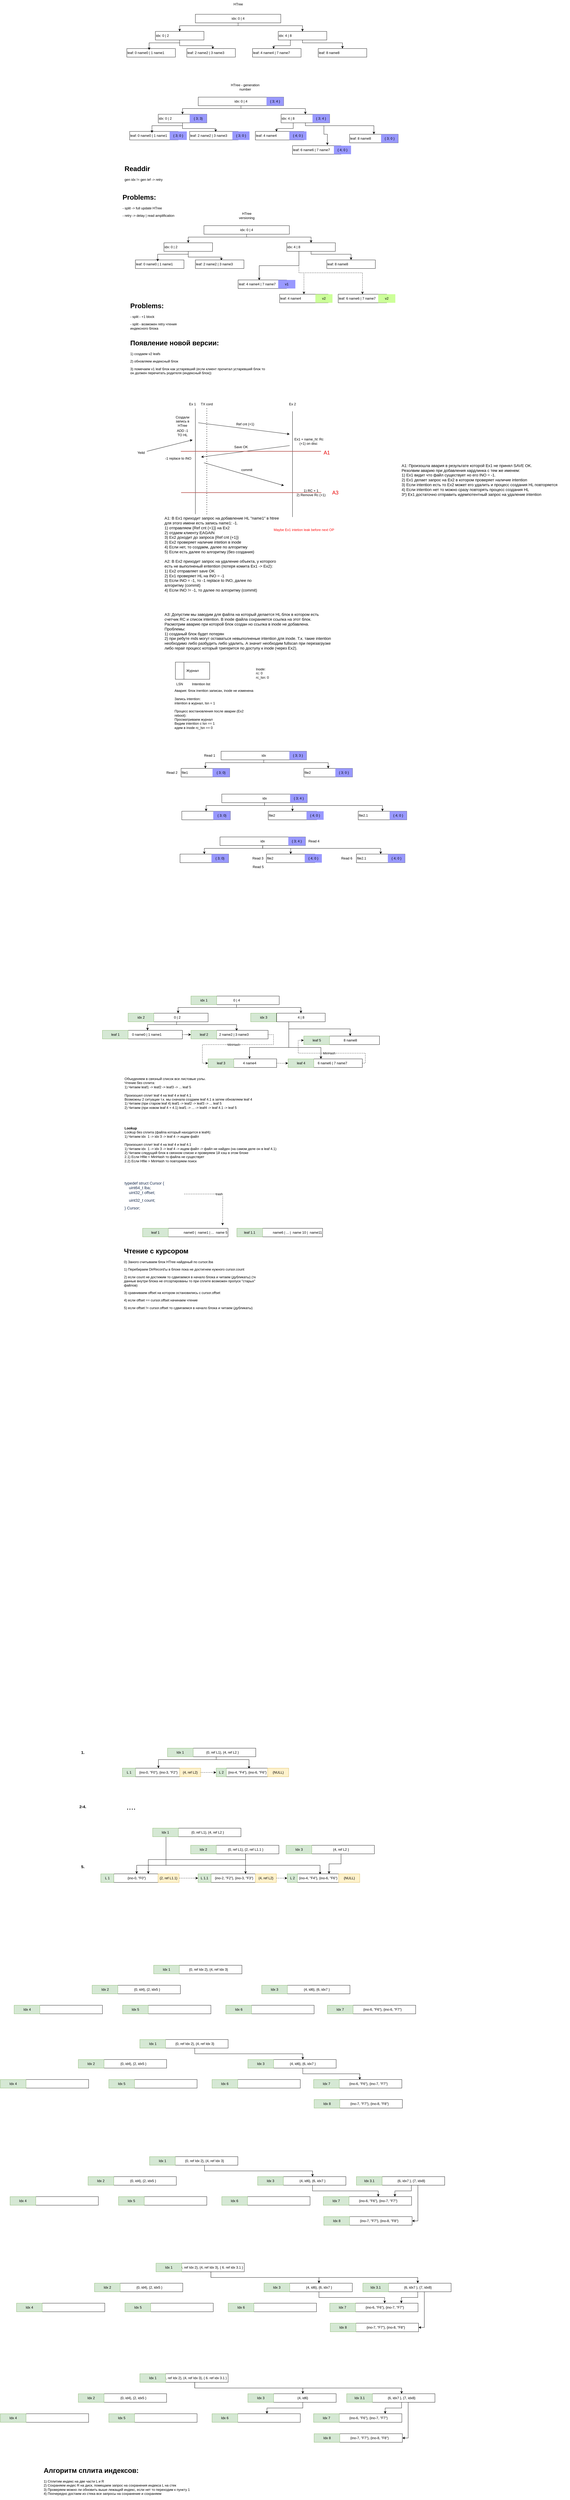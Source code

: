 <mxfile version="26.1.1">
  <diagram name="Страница — 1" id="RW-pO1266FzQhhYjobIq">
    <mxGraphModel dx="2537" dy="943" grid="1" gridSize="10" guides="1" tooltips="1" connect="1" arrows="1" fold="1" page="1" pageScale="1" pageWidth="827" pageHeight="1169" math="0" shadow="0">
      <root>
        <mxCell id="0" />
        <mxCell id="1" parent="0" />
        <mxCell id="mf_PLKOSiDefCwh0_vWu-9" style="edgeStyle=orthogonalEdgeStyle;rounded=0;orthogonalLoop=1;jettySize=auto;html=1;exitX=0.5;exitY=1;exitDx=0;exitDy=0;" parent="1" source="mf_PLKOSiDefCwh0_vWu-2" target="mf_PLKOSiDefCwh0_vWu-3" edge="1">
          <mxGeometry relative="1" as="geometry">
            <Array as="points">
              <mxPoint x="450" y="110" />
              <mxPoint x="245" y="110" />
            </Array>
          </mxGeometry>
        </mxCell>
        <mxCell id="mf_PLKOSiDefCwh0_vWu-10" style="edgeStyle=orthogonalEdgeStyle;rounded=0;orthogonalLoop=1;jettySize=auto;html=1;exitX=0.5;exitY=1;exitDx=0;exitDy=0;entryX=0.5;entryY=0;entryDx=0;entryDy=0;" parent="1" source="mf_PLKOSiDefCwh0_vWu-2" target="mf_PLKOSiDefCwh0_vWu-4" edge="1">
          <mxGeometry relative="1" as="geometry">
            <Array as="points">
              <mxPoint x="450" y="110" />
              <mxPoint x="675" y="110" />
            </Array>
          </mxGeometry>
        </mxCell>
        <mxCell id="mf_PLKOSiDefCwh0_vWu-2" value="idx: 0 | 4" style="rounded=0;whiteSpace=wrap;html=1;align=center;" parent="1" vertex="1">
          <mxGeometry x="300" y="70" width="299" height="30" as="geometry" />
        </mxCell>
        <mxCell id="mf_PLKOSiDefCwh0_vWu-13" style="edgeStyle=orthogonalEdgeStyle;rounded=0;orthogonalLoop=1;jettySize=auto;html=1;exitX=0.5;exitY=1;exitDx=0;exitDy=0;entryX=0.541;entryY=0.067;entryDx=0;entryDy=0;entryPerimeter=0;" parent="1" source="mf_PLKOSiDefCwh0_vWu-3" target="mf_PLKOSiDefCwh0_vWu-6" edge="1">
          <mxGeometry relative="1" as="geometry">
            <mxPoint x="250" y="170" as="sourcePoint" />
            <mxPoint x="360" y="200" as="targetPoint" />
            <Array as="points">
              <mxPoint x="245" y="180" />
              <mxPoint x="361" y="180" />
            </Array>
          </mxGeometry>
        </mxCell>
        <mxCell id="mf_PLKOSiDefCwh0_vWu-3" value="idx: 0 | 2" style="rounded=0;whiteSpace=wrap;html=1;align=left;" parent="1" vertex="1">
          <mxGeometry x="160" y="130" width="170" height="30" as="geometry" />
        </mxCell>
        <mxCell id="mf_PLKOSiDefCwh0_vWu-12" style="edgeStyle=orthogonalEdgeStyle;rounded=0;orthogonalLoop=1;jettySize=auto;html=1;exitX=0.5;exitY=1;exitDx=0;exitDy=0;entryX=0.5;entryY=0;entryDx=0;entryDy=0;" parent="1" source="mf_PLKOSiDefCwh0_vWu-4" target="mf_PLKOSiDefCwh0_vWu-8" edge="1">
          <mxGeometry relative="1" as="geometry">
            <Array as="points">
              <mxPoint x="675" y="170" />
              <mxPoint x="815" y="170" />
            </Array>
          </mxGeometry>
        </mxCell>
        <mxCell id="mf_PLKOSiDefCwh0_vWu-4" value="idx: 4 | 8" style="rounded=0;whiteSpace=wrap;html=1;align=left;" parent="1" vertex="1">
          <mxGeometry x="590" y="130" width="170" height="30" as="geometry" />
        </mxCell>
        <mxCell id="mf_PLKOSiDefCwh0_vWu-5" value="leaf: 0 name0 | 1 name1" style="rounded=0;whiteSpace=wrap;html=1;align=left;" parent="1" vertex="1">
          <mxGeometry x="60" y="190" width="170" height="30" as="geometry" />
        </mxCell>
        <mxCell id="mf_PLKOSiDefCwh0_vWu-6" value="leaf: 2 name2 | 3 name3" style="rounded=0;whiteSpace=wrap;html=1;align=left;" parent="1" vertex="1">
          <mxGeometry x="270" y="190" width="170" height="30" as="geometry" />
        </mxCell>
        <mxCell id="mf_PLKOSiDefCwh0_vWu-7" value="leaf: 4 name4 | 7 name7" style="rounded=0;whiteSpace=wrap;html=1;align=left;" parent="1" vertex="1">
          <mxGeometry x="500" y="190" width="170" height="30" as="geometry" />
        </mxCell>
        <mxCell id="mf_PLKOSiDefCwh0_vWu-8" value="leaf: 8 name8" style="rounded=0;whiteSpace=wrap;html=1;align=left;" parent="1" vertex="1">
          <mxGeometry x="730" y="190" width="170" height="30" as="geometry" />
        </mxCell>
        <mxCell id="mf_PLKOSiDefCwh0_vWu-11" style="edgeStyle=orthogonalEdgeStyle;rounded=0;orthogonalLoop=1;jettySize=auto;html=1;exitX=0.25;exitY=1;exitDx=0;exitDy=0;entryX=0.435;entryY=0.033;entryDx=0;entryDy=0;entryPerimeter=0;" parent="1" source="mf_PLKOSiDefCwh0_vWu-4" target="mf_PLKOSiDefCwh0_vWu-7" edge="1">
          <mxGeometry relative="1" as="geometry" />
        </mxCell>
        <mxCell id="mf_PLKOSiDefCwh0_vWu-14" style="edgeStyle=orthogonalEdgeStyle;rounded=0;orthogonalLoop=1;jettySize=auto;html=1;exitX=0.5;exitY=1;exitDx=0;exitDy=0;entryX=0.459;entryY=0.167;entryDx=0;entryDy=0;entryPerimeter=0;" parent="1" source="mf_PLKOSiDefCwh0_vWu-3" target="mf_PLKOSiDefCwh0_vWu-5" edge="1">
          <mxGeometry relative="1" as="geometry">
            <Array as="points">
              <mxPoint x="245" y="170" />
              <mxPoint x="138" y="170" />
            </Array>
          </mxGeometry>
        </mxCell>
        <mxCell id="mf_PLKOSiDefCwh0_vWu-15" value="HTree" style="text;html=1;align=center;verticalAlign=middle;whiteSpace=wrap;rounded=0;" parent="1" vertex="1">
          <mxGeometry x="419.5" y="20" width="60" height="30" as="geometry" />
        </mxCell>
        <mxCell id="mf_PLKOSiDefCwh0_vWu-16" style="edgeStyle=orthogonalEdgeStyle;rounded=0;orthogonalLoop=1;jettySize=auto;html=1;exitX=0.5;exitY=1;exitDx=0;exitDy=0;" parent="1" source="mf_PLKOSiDefCwh0_vWu-18" target="mf_PLKOSiDefCwh0_vWu-20" edge="1">
          <mxGeometry relative="1" as="geometry">
            <Array as="points">
              <mxPoint x="460" y="400" />
              <mxPoint x="255" y="400" />
            </Array>
          </mxGeometry>
        </mxCell>
        <mxCell id="mf_PLKOSiDefCwh0_vWu-17" style="edgeStyle=orthogonalEdgeStyle;rounded=0;orthogonalLoop=1;jettySize=auto;html=1;exitX=0.5;exitY=1;exitDx=0;exitDy=0;entryX=0.5;entryY=0;entryDx=0;entryDy=0;" parent="1" source="mf_PLKOSiDefCwh0_vWu-18" target="mf_PLKOSiDefCwh0_vWu-22" edge="1">
          <mxGeometry relative="1" as="geometry">
            <Array as="points">
              <mxPoint x="460" y="400" />
              <mxPoint x="685" y="400" />
            </Array>
          </mxGeometry>
        </mxCell>
        <mxCell id="mf_PLKOSiDefCwh0_vWu-18" value="idx: 0 | 4" style="rounded=0;whiteSpace=wrap;html=1;align=center;" parent="1" vertex="1">
          <mxGeometry x="310" y="360" width="299" height="30" as="geometry" />
        </mxCell>
        <mxCell id="mf_PLKOSiDefCwh0_vWu-19" style="edgeStyle=orthogonalEdgeStyle;rounded=0;orthogonalLoop=1;jettySize=auto;html=1;exitX=0.5;exitY=1;exitDx=0;exitDy=0;entryX=0.541;entryY=0.067;entryDx=0;entryDy=0;entryPerimeter=0;" parent="1" source="mf_PLKOSiDefCwh0_vWu-20" target="mf_PLKOSiDefCwh0_vWu-24" edge="1">
          <mxGeometry relative="1" as="geometry">
            <mxPoint x="260" y="460" as="sourcePoint" />
            <mxPoint x="370" y="490" as="targetPoint" />
            <Array as="points">
              <mxPoint x="255" y="470" />
              <mxPoint x="371" y="470" />
            </Array>
          </mxGeometry>
        </mxCell>
        <mxCell id="mf_PLKOSiDefCwh0_vWu-20" value="idx: 0 | 2" style="rounded=0;whiteSpace=wrap;html=1;align=left;" parent="1" vertex="1">
          <mxGeometry x="170" y="420" width="170" height="30" as="geometry" />
        </mxCell>
        <mxCell id="mf_PLKOSiDefCwh0_vWu-21" style="edgeStyle=orthogonalEdgeStyle;rounded=0;orthogonalLoop=1;jettySize=auto;html=1;exitX=0.5;exitY=1;exitDx=0;exitDy=0;entryX=0.5;entryY=0;entryDx=0;entryDy=0;" parent="1" source="mf_PLKOSiDefCwh0_vWu-22" target="mf_PLKOSiDefCwh0_vWu-26" edge="1">
          <mxGeometry relative="1" as="geometry">
            <Array as="points">
              <mxPoint x="685" y="460" />
              <mxPoint x="925" y="460" />
            </Array>
          </mxGeometry>
        </mxCell>
        <mxCell id="mf_PLKOSiDefCwh0_vWu-22" value="idx: 4 | 8" style="rounded=0;whiteSpace=wrap;html=1;align=left;" parent="1" vertex="1">
          <mxGeometry x="600" y="420" width="170" height="30" as="geometry" />
        </mxCell>
        <mxCell id="mf_PLKOSiDefCwh0_vWu-23" value="leaf: 0 name0 | 1 name1" style="rounded=0;whiteSpace=wrap;html=1;align=left;" parent="1" vertex="1">
          <mxGeometry x="70" y="480" width="170" height="30" as="geometry" />
        </mxCell>
        <mxCell id="mf_PLKOSiDefCwh0_vWu-24" value="leaf: 2 name2 | 3 name3" style="rounded=0;whiteSpace=wrap;html=1;align=left;" parent="1" vertex="1">
          <mxGeometry x="280" y="480" width="170" height="30" as="geometry" />
        </mxCell>
        <mxCell id="mf_PLKOSiDefCwh0_vWu-25" value="leaf: 4 name4" style="rounded=0;whiteSpace=wrap;html=1;align=left;" parent="1" vertex="1">
          <mxGeometry x="510" y="480" width="170" height="30" as="geometry" />
        </mxCell>
        <mxCell id="mf_PLKOSiDefCwh0_vWu-26" value="leaf: 8 name8" style="rounded=0;whiteSpace=wrap;html=1;align=left;" parent="1" vertex="1">
          <mxGeometry x="840" y="490" width="170" height="30" as="geometry" />
        </mxCell>
        <mxCell id="mf_PLKOSiDefCwh0_vWu-27" style="edgeStyle=orthogonalEdgeStyle;rounded=0;orthogonalLoop=1;jettySize=auto;html=1;exitX=0.25;exitY=1;exitDx=0;exitDy=0;entryX=0.435;entryY=0.033;entryDx=0;entryDy=0;entryPerimeter=0;" parent="1" source="mf_PLKOSiDefCwh0_vWu-22" target="mf_PLKOSiDefCwh0_vWu-25" edge="1">
          <mxGeometry relative="1" as="geometry" />
        </mxCell>
        <mxCell id="mf_PLKOSiDefCwh0_vWu-28" style="edgeStyle=orthogonalEdgeStyle;rounded=0;orthogonalLoop=1;jettySize=auto;html=1;exitX=0.5;exitY=1;exitDx=0;exitDy=0;entryX=0.459;entryY=0.167;entryDx=0;entryDy=0;entryPerimeter=0;" parent="1" source="mf_PLKOSiDefCwh0_vWu-20" target="mf_PLKOSiDefCwh0_vWu-23" edge="1">
          <mxGeometry relative="1" as="geometry">
            <Array as="points">
              <mxPoint x="255" y="460" />
              <mxPoint x="148" y="460" />
            </Array>
          </mxGeometry>
        </mxCell>
        <mxCell id="mf_PLKOSiDefCwh0_vWu-29" value="HTree - generation number" style="text;html=1;align=center;verticalAlign=middle;whiteSpace=wrap;rounded=0;" parent="1" vertex="1">
          <mxGeometry x="414" y="310" width="120.5" height="30" as="geometry" />
        </mxCell>
        <mxCell id="mf_PLKOSiDefCwh0_vWu-30" value="{ 3; 4 }" style="text;html=1;align=center;verticalAlign=middle;whiteSpace=wrap;rounded=0;fillColor=#9999FF;" parent="1" vertex="1">
          <mxGeometry x="549" y="360" width="60" height="30" as="geometry" />
        </mxCell>
        <mxCell id="mf_PLKOSiDefCwh0_vWu-31" value="{ 3; 4 }" style="text;html=1;align=center;verticalAlign=middle;whiteSpace=wrap;rounded=0;fillColor=#9999FF;" parent="1" vertex="1">
          <mxGeometry x="710" y="420" width="60" height="30" as="geometry" />
        </mxCell>
        <mxCell id="mf_PLKOSiDefCwh0_vWu-32" value="{ 3; 3}" style="text;html=1;align=center;verticalAlign=middle;whiteSpace=wrap;rounded=0;fillColor=#9999FF;" parent="1" vertex="1">
          <mxGeometry x="280" y="420" width="60" height="30" as="geometry" />
        </mxCell>
        <mxCell id="mf_PLKOSiDefCwh0_vWu-33" value="{ 3; 0 }" style="text;html=1;align=center;verticalAlign=middle;whiteSpace=wrap;rounded=0;fillColor=#9999FF;" parent="1" vertex="1">
          <mxGeometry x="210" y="480" width="60" height="30" as="geometry" />
        </mxCell>
        <mxCell id="mf_PLKOSiDefCwh0_vWu-35" value="{ 3; 0 }" style="text;html=1;align=center;verticalAlign=middle;whiteSpace=wrap;rounded=0;fillColor=#9999FF;" parent="1" vertex="1">
          <mxGeometry x="429.5" y="480" width="60" height="30" as="geometry" />
        </mxCell>
        <mxCell id="mf_PLKOSiDefCwh0_vWu-37" value="{ 3; 0 }" style="text;html=1;align=center;verticalAlign=middle;whiteSpace=wrap;rounded=0;fillColor=#9999FF;" parent="1" vertex="1">
          <mxGeometry x="950" y="490" width="60" height="30" as="geometry" />
        </mxCell>
        <mxCell id="mf_PLKOSiDefCwh0_vWu-38" value="&lt;h1 style=&quot;margin-top: 0px;&quot;&gt;Readdir&lt;/h1&gt;&lt;div&gt;gen idx != gen lef -&amp;gt; retry&lt;/div&gt;&lt;div&gt;&lt;br&gt;&lt;/div&gt;&lt;p&gt;&lt;br&gt;&lt;/p&gt;" style="text;html=1;whiteSpace=wrap;overflow=hidden;rounded=0;" parent="1" vertex="1">
          <mxGeometry x="50" y="590" width="180" height="120" as="geometry" />
        </mxCell>
        <mxCell id="mf_PLKOSiDefCwh0_vWu-40" value="leaf: 6 name6 | 7 name7" style="rounded=0;whiteSpace=wrap;html=1;align=left;" parent="1" vertex="1">
          <mxGeometry x="640" y="530" width="170" height="30" as="geometry" />
        </mxCell>
        <mxCell id="mf_PLKOSiDefCwh0_vWu-42" style="edgeStyle=orthogonalEdgeStyle;rounded=0;orthogonalLoop=1;jettySize=auto;html=1;exitX=0.5;exitY=1;exitDx=0;exitDy=0;entryX=0.718;entryY=-0.067;entryDx=0;entryDy=0;entryPerimeter=0;" parent="1" source="mf_PLKOSiDefCwh0_vWu-22" target="mf_PLKOSiDefCwh0_vWu-40" edge="1">
          <mxGeometry relative="1" as="geometry">
            <Array as="points">
              <mxPoint x="685" y="460" />
              <mxPoint x="750" y="460" />
              <mxPoint x="750" y="490" />
              <mxPoint x="762" y="490" />
            </Array>
          </mxGeometry>
        </mxCell>
        <mxCell id="mf_PLKOSiDefCwh0_vWu-43" value="&lt;h1 style=&quot;margin-top: 0px;&quot;&gt;Problems:&lt;/h1&gt;&lt;div&gt;- split -&amp;gt; full update HTree&lt;/div&gt;&lt;p&gt;- retry -&amp;gt; delay | read amplification&lt;/p&gt;" style="text;html=1;whiteSpace=wrap;overflow=hidden;rounded=0;" parent="1" vertex="1">
          <mxGeometry x="42.5" y="690" width="205" height="120" as="geometry" />
        </mxCell>
        <mxCell id="mf_PLKOSiDefCwh0_vWu-44" style="edgeStyle=orthogonalEdgeStyle;rounded=0;orthogonalLoop=1;jettySize=auto;html=1;exitX=0.5;exitY=1;exitDx=0;exitDy=0;" parent="1" source="mf_PLKOSiDefCwh0_vWu-46" target="mf_PLKOSiDefCwh0_vWu-48" edge="1">
          <mxGeometry relative="1" as="geometry">
            <Array as="points">
              <mxPoint x="480" y="850" />
              <mxPoint x="275" y="850" />
            </Array>
          </mxGeometry>
        </mxCell>
        <mxCell id="mf_PLKOSiDefCwh0_vWu-45" style="edgeStyle=orthogonalEdgeStyle;rounded=0;orthogonalLoop=1;jettySize=auto;html=1;exitX=0.5;exitY=1;exitDx=0;exitDy=0;entryX=0.5;entryY=0;entryDx=0;entryDy=0;" parent="1" source="mf_PLKOSiDefCwh0_vWu-46" target="mf_PLKOSiDefCwh0_vWu-50" edge="1">
          <mxGeometry relative="1" as="geometry">
            <Array as="points">
              <mxPoint x="480" y="850" />
              <mxPoint x="705" y="850" />
            </Array>
          </mxGeometry>
        </mxCell>
        <mxCell id="mf_PLKOSiDefCwh0_vWu-46" value="idx: 0 | 4" style="rounded=0;whiteSpace=wrap;html=1;align=center;" parent="1" vertex="1">
          <mxGeometry x="330" y="810" width="299" height="30" as="geometry" />
        </mxCell>
        <mxCell id="mf_PLKOSiDefCwh0_vWu-47" style="edgeStyle=orthogonalEdgeStyle;rounded=0;orthogonalLoop=1;jettySize=auto;html=1;exitX=0.5;exitY=1;exitDx=0;exitDy=0;entryX=0.541;entryY=0.067;entryDx=0;entryDy=0;entryPerimeter=0;" parent="1" source="mf_PLKOSiDefCwh0_vWu-48" target="mf_PLKOSiDefCwh0_vWu-52" edge="1">
          <mxGeometry relative="1" as="geometry">
            <mxPoint x="280" y="910" as="sourcePoint" />
            <mxPoint x="390" y="940" as="targetPoint" />
            <Array as="points">
              <mxPoint x="275" y="920" />
              <mxPoint x="391" y="920" />
            </Array>
          </mxGeometry>
        </mxCell>
        <mxCell id="mf_PLKOSiDefCwh0_vWu-48" value="idx: 0 | 2" style="rounded=0;whiteSpace=wrap;html=1;align=left;" parent="1" vertex="1">
          <mxGeometry x="190" y="870" width="170" height="30" as="geometry" />
        </mxCell>
        <mxCell id="mf_PLKOSiDefCwh0_vWu-49" style="edgeStyle=orthogonalEdgeStyle;rounded=0;orthogonalLoop=1;jettySize=auto;html=1;exitX=0.5;exitY=1;exitDx=0;exitDy=0;entryX=0.5;entryY=0;entryDx=0;entryDy=0;" parent="1" source="mf_PLKOSiDefCwh0_vWu-50" target="mf_PLKOSiDefCwh0_vWu-54" edge="1">
          <mxGeometry relative="1" as="geometry">
            <Array as="points">
              <mxPoint x="705" y="910" />
              <mxPoint x="845" y="910" />
            </Array>
          </mxGeometry>
        </mxCell>
        <mxCell id="mf_PLKOSiDefCwh0_vWu-61" style="edgeStyle=orthogonalEdgeStyle;rounded=0;orthogonalLoop=1;jettySize=auto;html=1;exitX=0.25;exitY=1;exitDx=0;exitDy=0;entryX=0.5;entryY=0;entryDx=0;entryDy=0;dashed=1;" parent="1" source="mf_PLKOSiDefCwh0_vWu-50" target="mf_PLKOSiDefCwh0_vWu-59" edge="1">
          <mxGeometry relative="1" as="geometry" />
        </mxCell>
        <mxCell id="mf_PLKOSiDefCwh0_vWu-62" style="edgeStyle=orthogonalEdgeStyle;rounded=0;orthogonalLoop=1;jettySize=auto;html=1;exitX=0.25;exitY=1;exitDx=0;exitDy=0;entryX=0.5;entryY=0;entryDx=0;entryDy=0;dashed=1;" parent="1" source="mf_PLKOSiDefCwh0_vWu-50" target="mf_PLKOSiDefCwh0_vWu-58" edge="1">
          <mxGeometry relative="1" as="geometry" />
        </mxCell>
        <mxCell id="mf_PLKOSiDefCwh0_vWu-50" value="idx: 4 | 8" style="rounded=0;whiteSpace=wrap;html=1;align=left;" parent="1" vertex="1">
          <mxGeometry x="620" y="870" width="170" height="30" as="geometry" />
        </mxCell>
        <mxCell id="mf_PLKOSiDefCwh0_vWu-51" value="leaf: 0 name0 | 1 name1" style="rounded=0;whiteSpace=wrap;html=1;align=left;" parent="1" vertex="1">
          <mxGeometry x="90" y="930" width="170" height="30" as="geometry" />
        </mxCell>
        <mxCell id="mf_PLKOSiDefCwh0_vWu-52" value="leaf: 2 name2 | 3 name3" style="rounded=0;whiteSpace=wrap;html=1;align=left;" parent="1" vertex="1">
          <mxGeometry x="300" y="930" width="170" height="30" as="geometry" />
        </mxCell>
        <mxCell id="mf_PLKOSiDefCwh0_vWu-53" value="leaf: 4 name4 | 7 name7" style="rounded=0;whiteSpace=wrap;html=1;align=left;" parent="1" vertex="1">
          <mxGeometry x="449.5" y="1000" width="170" height="30" as="geometry" />
        </mxCell>
        <mxCell id="mf_PLKOSiDefCwh0_vWu-54" value="leaf: 8 name8" style="rounded=0;whiteSpace=wrap;html=1;align=left;" parent="1" vertex="1">
          <mxGeometry x="760" y="930" width="170" height="30" as="geometry" />
        </mxCell>
        <mxCell id="mf_PLKOSiDefCwh0_vWu-55" style="edgeStyle=orthogonalEdgeStyle;rounded=0;orthogonalLoop=1;jettySize=auto;html=1;exitX=0.25;exitY=1;exitDx=0;exitDy=0;entryX=0.435;entryY=0.033;entryDx=0;entryDy=0;entryPerimeter=0;" parent="1" source="mf_PLKOSiDefCwh0_vWu-50" target="mf_PLKOSiDefCwh0_vWu-53" edge="1">
          <mxGeometry relative="1" as="geometry" />
        </mxCell>
        <mxCell id="mf_PLKOSiDefCwh0_vWu-56" style="edgeStyle=orthogonalEdgeStyle;rounded=0;orthogonalLoop=1;jettySize=auto;html=1;exitX=0.5;exitY=1;exitDx=0;exitDy=0;entryX=0.459;entryY=0.167;entryDx=0;entryDy=0;entryPerimeter=0;" parent="1" source="mf_PLKOSiDefCwh0_vWu-48" target="mf_PLKOSiDefCwh0_vWu-51" edge="1">
          <mxGeometry relative="1" as="geometry">
            <Array as="points">
              <mxPoint x="275" y="910" />
              <mxPoint x="168" y="910" />
            </Array>
          </mxGeometry>
        </mxCell>
        <mxCell id="mf_PLKOSiDefCwh0_vWu-57" value="HTree versioning" style="text;html=1;align=center;verticalAlign=middle;whiteSpace=wrap;rounded=0;" parent="1" vertex="1">
          <mxGeometry x="449.5" y="760" width="60" height="30" as="geometry" />
        </mxCell>
        <mxCell id="mf_PLKOSiDefCwh0_vWu-58" value="leaf: 6 name6 | 7 name7" style="rounded=0;whiteSpace=wrap;html=1;align=left;" parent="1" vertex="1">
          <mxGeometry x="800" y="1050" width="170" height="30" as="geometry" />
        </mxCell>
        <mxCell id="mf_PLKOSiDefCwh0_vWu-59" value="leaf: 4 name4" style="rounded=0;whiteSpace=wrap;html=1;align=left;" parent="1" vertex="1">
          <mxGeometry x="595" y="1050" width="170" height="30" as="geometry" />
        </mxCell>
        <mxCell id="mf_PLKOSiDefCwh0_vWu-63" value="v1" style="text;html=1;align=center;verticalAlign=middle;whiteSpace=wrap;rounded=0;fillColor=#9999FF;" parent="1" vertex="1">
          <mxGeometry x="590" y="1000" width="60" height="30" as="geometry" />
        </mxCell>
        <mxCell id="mf_PLKOSiDefCwh0_vWu-64" value="v2" style="text;html=1;align=center;verticalAlign=middle;whiteSpace=wrap;rounded=0;fillColor=#CCFF99;" parent="1" vertex="1">
          <mxGeometry x="720" y="1050" width="60" height="30" as="geometry" />
        </mxCell>
        <mxCell id="mf_PLKOSiDefCwh0_vWu-66" value="v2" style="text;html=1;align=center;verticalAlign=middle;whiteSpace=wrap;rounded=0;fillColor=#CCFF99;" parent="1" vertex="1">
          <mxGeometry x="940" y="1050" width="60" height="30" as="geometry" />
        </mxCell>
        <mxCell id="mf_PLKOSiDefCwh0_vWu-67" value="&lt;h1 style=&quot;margin-top: 0px;&quot;&gt;Problems:&lt;/h1&gt;&lt;div&gt;-&amp;nbsp;&lt;span style=&quot;background-color: transparent; color: light-dark(rgb(0, 0, 0), rgb(255, 255, 255));&quot;&gt;split -&amp;nbsp;&lt;/span&gt;&lt;span style=&quot;background-color: transparent; color: light-dark(rgb(0, 0, 0), rgb(255, 255, 255));&quot;&gt;+1 block&lt;/span&gt;&lt;/div&gt;&lt;p&gt;-&amp;nbsp;&lt;span style=&quot;background-color: transparent; color: light-dark(rgb(0, 0, 0), rgb(255, 255, 255));&quot;&gt;split - возможен&amp;nbsp;&lt;/span&gt;&lt;span style=&quot;background-color: transparent; color: light-dark(rgb(0, 0, 0), rgb(255, 255, 255));&quot;&gt;retry чтения индексного блока&lt;/span&gt;&lt;/p&gt;" style="text;html=1;whiteSpace=wrap;overflow=hidden;rounded=0;" parent="1" vertex="1">
          <mxGeometry x="70" y="1070" width="205" height="120" as="geometry" />
        </mxCell>
        <mxCell id="mf_PLKOSiDefCwh0_vWu-69" value="&lt;h1 style=&quot;margin-top: 0px;&quot;&gt;Появление новой версии:&lt;/h1&gt;&lt;p&gt;1) создаем v2 leafs&lt;/p&gt;&lt;p&gt;2) обновляем индексный блок&lt;/p&gt;&lt;p&gt;3) помечаем v1 leaf блок как устаревший (если клиент прочитал устаревший блок то он должен перечитать родителя (индексный блок))&lt;/p&gt;" style="text;html=1;whiteSpace=wrap;overflow=hidden;rounded=0;" parent="1" vertex="1">
          <mxGeometry x="70" y="1200" width="480" height="190" as="geometry" />
        </mxCell>
        <mxCell id="04HmaOA_3xTZ1o9605H1-1" value="" style="endArrow=none;html=1;rounded=0;" parent="1" edge="1">
          <mxGeometry width="50" height="50" relative="1" as="geometry">
            <mxPoint x="300" y="1820" as="sourcePoint" />
            <mxPoint x="300" y="1450" as="targetPoint" />
          </mxGeometry>
        </mxCell>
        <mxCell id="04HmaOA_3xTZ1o9605H1-2" value="" style="endArrow=none;html=1;rounded=0;" parent="1" edge="1">
          <mxGeometry width="50" height="50" relative="1" as="geometry">
            <mxPoint x="640" y="1830" as="sourcePoint" />
            <mxPoint x="640" y="1460" as="targetPoint" />
          </mxGeometry>
        </mxCell>
        <mxCell id="04HmaOA_3xTZ1o9605H1-4" value="Ex 1" style="text;html=1;align=center;verticalAlign=middle;whiteSpace=wrap;rounded=0;" parent="1" vertex="1">
          <mxGeometry x="260" y="1420" width="60" height="30" as="geometry" />
        </mxCell>
        <mxCell id="04HmaOA_3xTZ1o9605H1-5" value="Ex 2" style="text;html=1;align=center;verticalAlign=middle;whiteSpace=wrap;rounded=0;" parent="1" vertex="1">
          <mxGeometry x="610" y="1420" width="60" height="30" as="geometry" />
        </mxCell>
        <mxCell id="04HmaOA_3xTZ1o9605H1-6" value="" style="endArrow=classic;html=1;rounded=0;" parent="1" edge="1">
          <mxGeometry width="50" height="50" relative="1" as="geometry">
            <mxPoint x="310" y="1500" as="sourcePoint" />
            <mxPoint x="630" y="1540" as="targetPoint" />
          </mxGeometry>
        </mxCell>
        <mxCell id="04HmaOA_3xTZ1o9605H1-7" value="Ref cnt {+1}" style="text;html=1;align=center;verticalAlign=middle;whiteSpace=wrap;rounded=0;" parent="1" vertex="1">
          <mxGeometry x="396.75" y="1490" width="155" height="30" as="geometry" />
        </mxCell>
        <mxCell id="04HmaOA_3xTZ1o9605H1-8" value="Создали запись в HTree" style="text;html=1;align=center;verticalAlign=middle;whiteSpace=wrap;rounded=0;" parent="1" vertex="1">
          <mxGeometry x="225" y="1480" width="60" height="30" as="geometry" />
        </mxCell>
        <mxCell id="04HmaOA_3xTZ1o9605H1-9" value="Ex1 + name_hl: Rc (+1) on disc&amp;nbsp;" style="text;html=1;align=center;verticalAlign=middle;whiteSpace=wrap;rounded=0;" parent="1" vertex="1">
          <mxGeometry x="640" y="1550" width="115" height="30" as="geometry" />
        </mxCell>
        <mxCell id="04HmaOA_3xTZ1o9605H1-10" value="" style="endArrow=classic;html=1;rounded=0;" parent="1" edge="1">
          <mxGeometry width="50" height="50" relative="1" as="geometry">
            <mxPoint x="630" y="1580" as="sourcePoint" />
            <mxPoint x="320" y="1620" as="targetPoint" />
          </mxGeometry>
        </mxCell>
        <mxCell id="04HmaOA_3xTZ1o9605H1-11" value="Save OK" style="text;html=1;align=center;verticalAlign=middle;whiteSpace=wrap;rounded=0;" parent="1" vertex="1">
          <mxGeometry x="429.5" y="1570" width="60" height="30" as="geometry" />
        </mxCell>
        <mxCell id="04HmaOA_3xTZ1o9605H1-13" value="" style="endArrow=classic;html=1;rounded=0;" parent="1" edge="1">
          <mxGeometry width="50" height="50" relative="1" as="geometry">
            <mxPoint x="330" y="1640" as="sourcePoint" />
            <mxPoint x="610" y="1720" as="targetPoint" />
          </mxGeometry>
        </mxCell>
        <mxCell id="04HmaOA_3xTZ1o9605H1-14" value="-1 replace to INO" style="text;html=1;align=center;verticalAlign=middle;whiteSpace=wrap;rounded=0;" parent="1" vertex="1">
          <mxGeometry x="190" y="1610" width="100" height="30" as="geometry" />
        </mxCell>
        <mxCell id="04HmaOA_3xTZ1o9605H1-15" value="commit" style="text;html=1;align=center;verticalAlign=middle;whiteSpace=wrap;rounded=0;" parent="1" vertex="1">
          <mxGeometry x="450" y="1650" width="60" height="30" as="geometry" />
        </mxCell>
        <mxCell id="04HmaOA_3xTZ1o9605H1-16" value="1) RC + 1&lt;div&gt;2) Remove Rc (+1)&lt;/div&gt;" style="text;html=1;align=center;verticalAlign=middle;whiteSpace=wrap;rounded=0;" parent="1" vertex="1">
          <mxGeometry x="640" y="1700" width="130" height="90" as="geometry" />
        </mxCell>
        <mxCell id="04HmaOA_3xTZ1o9605H1-19" value="" style="endArrow=none;html=1;rounded=0;fillColor=#f8cecc;strokeColor=#b85450;strokeWidth=2;" parent="1" edge="1">
          <mxGeometry width="50" height="50" relative="1" as="geometry">
            <mxPoint x="740" y="1600" as="sourcePoint" />
            <mxPoint x="249" y="1600" as="targetPoint" />
          </mxGeometry>
        </mxCell>
        <mxCell id="04HmaOA_3xTZ1o9605H1-20" value="" style="endArrow=none;html=1;rounded=0;fillColor=#f8cecc;strokeColor=#b85450;strokeWidth=2;" parent="1" edge="1">
          <mxGeometry width="50" height="50" relative="1" as="geometry">
            <mxPoint x="741" y="1744.5" as="sourcePoint" />
            <mxPoint x="250" y="1744.5" as="targetPoint" />
          </mxGeometry>
        </mxCell>
        <mxCell id="BeQctFbGjYON3i-OoHZe-1" value="A1" style="text;html=1;align=center;verticalAlign=middle;whiteSpace=wrap;rounded=0;strokeWidth=3;fontSize=18;fontColor=light-dark(#e90101, #ededed);" parent="1" vertex="1">
          <mxGeometry x="730" y="1590" width="60" height="30" as="geometry" />
        </mxCell>
        <mxCell id="BeQctFbGjYON3i-OoHZe-2" value="A3" style="text;html=1;align=center;verticalAlign=middle;whiteSpace=wrap;rounded=0;strokeWidth=3;fontSize=18;fontColor=light-dark(#e90101, #ededed);" parent="1" vertex="1">
          <mxGeometry x="760" y="1730" width="60" height="30" as="geometry" />
        </mxCell>
        <mxCell id="BeQctFbGjYON3i-OoHZe-3" value="&lt;font style=&quot;font-size: 14px;&quot;&gt;A1: Произошла авария в результате которой Ex1 не принял SAVE OK.&lt;/font&gt;&lt;div&gt;&lt;font style=&quot;font-size: 14px;&quot;&gt;Резолвим аварию при добавления хардлинка с тем же именем:&lt;br&gt;1) Ex1 видит что файл существует но его INO = -1.&lt;/font&gt;&lt;/div&gt;&lt;div&gt;&lt;font style=&quot;font-size: 14px;&quot;&gt;2) Ex1 делает запрос на Ex2 в котором проверяет наличие intention&lt;/font&gt;&lt;/div&gt;&lt;div&gt;&lt;font style=&quot;font-size: 14px;&quot;&gt;3) Если intention есть то Ex2 может его удалить и процесс создания HL повторяется&lt;/font&gt;&lt;/div&gt;&lt;div&gt;&lt;font style=&quot;font-size: 14px;&quot;&gt;4) Если intention нет то можно сразу повторять процесс создания HL&lt;/font&gt;&lt;/div&gt;&lt;div&gt;&lt;span style=&quot;font-size: 14px;&quot;&gt;3*) Ex1 достаточно отправить идемпотентный запрос на удаление intention&lt;/span&gt;&lt;/div&gt;" style="text;html=1;align=left;verticalAlign=middle;whiteSpace=wrap;rounded=0;" parent="1" vertex="1">
          <mxGeometry x="1020" y="1630" width="590" height="140" as="geometry" />
        </mxCell>
        <mxCell id="BeQctFbGjYON3i-OoHZe-5" value="&lt;font style=&quot;font-size: 14px;&quot;&gt;A3: Допустим мы заводим для файла на который делается HL блок в котором есть счетчик RC и список intention. В inode файла сохраняется ссылка на этот блок. Расмотрим аварию при которой блок создан но ссылка в inode не добавлена.&lt;/font&gt;&lt;div&gt;&lt;font style=&quot;font-size: 14px;&quot;&gt;Проблемы:&lt;/font&gt;&lt;/div&gt;&lt;div&gt;&lt;font style=&quot;font-size: 14px;&quot;&gt;1) созданый блок будет потерян&lt;/font&gt;&lt;/div&gt;&lt;div&gt;&lt;font style=&quot;font-size: 14px;&quot;&gt;2) при ребуте mds могут оставаться невыполненые intention для inode. Т.к. такие intention необходимо либо разбудить либо удалить. А значит необходим fullscan при перезагрузке либо repair процесс который тригерится по доступу к inode (через Ex2).&lt;/font&gt;&lt;/div&gt;" style="text;html=1;align=left;verticalAlign=middle;whiteSpace=wrap;rounded=0;" parent="1" vertex="1">
          <mxGeometry x="190" y="2160" width="590" height="140" as="geometry" />
        </mxCell>
        <mxCell id="BeQctFbGjYON3i-OoHZe-7" value="" style="endArrow=none;dashed=1;html=1;dashPattern=1 3;strokeWidth=2;rounded=0;" parent="1" edge="1">
          <mxGeometry width="50" height="50" relative="1" as="geometry">
            <mxPoint x="340" y="1820" as="sourcePoint" />
            <mxPoint x="340" y="1450" as="targetPoint" />
          </mxGeometry>
        </mxCell>
        <mxCell id="BeQctFbGjYON3i-OoHZe-8" value="TX cord" style="text;html=1;align=center;verticalAlign=middle;whiteSpace=wrap;rounded=0;" parent="1" vertex="1">
          <mxGeometry x="310" y="1420" width="60" height="30" as="geometry" />
        </mxCell>
        <mxCell id="BeQctFbGjYON3i-OoHZe-9" value="A1: В Ex1 приходит запрос на добавление HL &quot;name1&quot; в htree для этого имени есть запись name1: -1.&lt;div&gt;1) отправляем {&lt;span style=&quot;text-align: center; background-color: transparent; color: light-dark(rgb(0, 0, 0), rgb(255, 255, 255));&quot;&gt;Ref cnt {+1}&lt;/span&gt;&lt;span style=&quot;background-color: transparent; color: light-dark(rgb(0, 0, 0), rgb(255, 255, 255));&quot;&gt;} на Ex2&lt;/span&gt;&lt;/div&gt;&lt;div&gt;&lt;span style=&quot;background-color: transparent; color: light-dark(rgb(0, 0, 0), rgb(255, 255, 255));&quot;&gt;2) отдаем клиенту EAGAIN&lt;/span&gt;&lt;/div&gt;&lt;div&gt;&lt;span style=&quot;background-color: transparent; color: light-dark(rgb(0, 0, 0), rgb(255, 255, 255));&quot;&gt;3) Ex2 доходит до запроса&amp;nbsp;&lt;/span&gt;&lt;span style=&quot;background-color: transparent; color: light-dark(rgb(0, 0, 0), rgb(255, 255, 255));&quot;&gt;{&lt;/span&gt;&lt;span style=&quot;background-color: transparent; color: light-dark(rgb(0, 0, 0), rgb(255, 255, 255)); text-align: center;&quot;&gt;Ref cnt {+1}&lt;/span&gt;&lt;span style=&quot;background-color: transparent; color: light-dark(rgb(0, 0, 0), rgb(255, 255, 255));&quot;&gt;}&lt;/span&gt;&lt;/div&gt;&lt;div&gt;&lt;span style=&quot;background-color: transparent; color: light-dark(rgb(0, 0, 0), rgb(255, 255, 255));&quot;&gt;3) Ex2 проверяет наличие intetion&lt;/span&gt;&lt;span style=&quot;background-color: transparent; color: light-dark(rgb(0, 0, 0), rgb(255, 255, 255));&quot;&gt;&amp;nbsp;в inode&lt;/span&gt;&lt;/div&gt;&lt;div&gt;&lt;span style=&quot;background-color: transparent; color: light-dark(rgb(0, 0, 0), rgb(255, 255, 255));&quot;&gt;4) Если нет, то создаем, далее по алгоритму&lt;/span&gt;&lt;/div&gt;&lt;div&gt;&lt;span style=&quot;background-color: transparent; color: light-dark(rgb(0, 0, 0), rgb(255, 255, 255));&quot;&gt;5) Если есть далее по алгоритму (без создания)&lt;/span&gt;&lt;/div&gt;&lt;div&gt;&lt;span style=&quot;background-color: transparent; color: light-dark(rgb(0, 0, 0), rgb(255, 255, 255));&quot;&gt;&lt;br&gt;&lt;/span&gt;&lt;/div&gt;&lt;div&gt;A2: В Ex2 приходит запрос на удаление объекта, у которого есть не выполненый entention (потеря комита Ex1 -&amp;gt; Ex2):&lt;/div&gt;&lt;div&gt;1) Ex2 отправляет save OK&lt;/div&gt;&lt;div&gt;2) Ex1 проверяет HL на INO = -1&lt;/div&gt;&lt;div&gt;3) Если INO = -1, то -1 replace to INO, далее по алгоритму&amp;nbsp;&lt;span style=&quot;background-color: transparent; color: light-dark(rgb(0, 0, 0), rgb(255, 255, 255));&quot;&gt;(commit)&lt;/span&gt;&lt;/div&gt;&lt;div&gt;4) Eсли INO != -1, то далее по алгоритму (commit)&lt;/div&gt;" style="text;html=1;align=left;verticalAlign=middle;whiteSpace=wrap;rounded=0;fontSize=14;" parent="1" vertex="1">
          <mxGeometry x="190" y="1820" width="410" height="280" as="geometry" />
        </mxCell>
        <mxCell id="BeQctFbGjYON3i-OoHZe-10" value="ADD -1 TO HL" style="text;html=1;align=center;verticalAlign=middle;whiteSpace=wrap;rounded=0;" parent="1" vertex="1">
          <mxGeometry x="225" y="1520" width="60" height="30" as="geometry" />
        </mxCell>
        <mxCell id="BeQctFbGjYON3i-OoHZe-11" value="Maybe Ex1 intetion leak before next OP" style="text;html=1;align=center;verticalAlign=middle;whiteSpace=wrap;rounded=0;fontColor=#FF0A0A;" parent="1" vertex="1">
          <mxGeometry x="570" y="1860" width="220" height="30" as="geometry" />
        </mxCell>
        <mxCell id="BeQctFbGjYON3i-OoHZe-12" value="" style="endArrow=classic;html=1;rounded=0;" parent="1" edge="1">
          <mxGeometry width="50" height="50" relative="1" as="geometry">
            <mxPoint x="130" y="1600" as="sourcePoint" />
            <mxPoint x="290" y="1560" as="targetPoint" />
          </mxGeometry>
        </mxCell>
        <mxCell id="BeQctFbGjYON3i-OoHZe-13" value="Yeild" style="text;html=1;align=center;verticalAlign=middle;whiteSpace=wrap;rounded=0;" parent="1" vertex="1">
          <mxGeometry x="80" y="1590" width="60" height="30" as="geometry" />
        </mxCell>
        <mxCell id="BeQctFbGjYON3i-OoHZe-17" value="Журнал" style="rounded=0;whiteSpace=wrap;html=1;" parent="1" vertex="1">
          <mxGeometry x="230" y="2338" width="120" height="60" as="geometry" />
        </mxCell>
        <mxCell id="BeQctFbGjYON3i-OoHZe-18" value="" style="rounded=0;whiteSpace=wrap;html=1;" parent="1" vertex="1">
          <mxGeometry x="230" y="2338" width="30" height="60" as="geometry" />
        </mxCell>
        <mxCell id="BeQctFbGjYON3i-OoHZe-19" value="LSN" style="text;html=1;align=center;verticalAlign=middle;whiteSpace=wrap;rounded=0;" parent="1" vertex="1">
          <mxGeometry x="215" y="2400" width="60" height="30" as="geometry" />
        </mxCell>
        <mxCell id="BeQctFbGjYON3i-OoHZe-20" value="&lt;div style=&quot;&quot;&gt;&lt;span style=&quot;background-color: transparent; color: light-dark(rgb(0, 0, 0), rgb(255, 255, 255));&quot;&gt;Inode:&lt;/span&gt;&lt;/div&gt;&lt;div style=&quot;&quot;&gt;&lt;span style=&quot;background-color: transparent; color: light-dark(rgb(0, 0, 0), rgb(255, 255, 255));&quot;&gt;rc: 0&lt;/span&gt;&lt;/div&gt;&lt;div style=&quot;&quot;&gt;rc_lsn: 0&lt;/div&gt;&lt;div&gt;&lt;br&gt;&lt;/div&gt;" style="text;html=1;align=left;verticalAlign=middle;whiteSpace=wrap;rounded=0;" parent="1" vertex="1">
          <mxGeometry x="510" y="2338" width="320" height="92" as="geometry" />
        </mxCell>
        <mxCell id="BeQctFbGjYON3i-OoHZe-21" value="Intention list" style="text;html=1;align=center;verticalAlign=middle;whiteSpace=wrap;rounded=0;" parent="1" vertex="1">
          <mxGeometry x="275" y="2400" width="90" height="30" as="geometry" />
        </mxCell>
        <mxCell id="BeQctFbGjYON3i-OoHZe-23" value="Авария: блок inеntion записан, inode не изменена&lt;div&gt;&lt;br&gt;&lt;/div&gt;&lt;div&gt;Запись intention:&lt;/div&gt;&lt;div&gt;intention в журнал, lsn = 1&lt;/div&gt;&lt;div&gt;&lt;br&gt;&lt;/div&gt;&lt;div&gt;Процесс востановления после аварии (Ex2 reboot):&lt;/div&gt;&lt;div&gt;Просматриваем журнал&lt;/div&gt;&lt;div&gt;Видим intention с lsn == 1&lt;/div&gt;&lt;div&gt;идем в inode rc_lsn == 0&lt;/div&gt;&lt;div&gt;&lt;br&gt;&lt;/div&gt;" style="text;html=1;align=left;verticalAlign=middle;whiteSpace=wrap;rounded=0;" parent="1" vertex="1">
          <mxGeometry x="225" y="2440" width="285" height="140" as="geometry" />
        </mxCell>
        <mxCell id="io7rObgqiktNB00ZLA3A-1" value="{ 4; 0 }" style="text;html=1;align=center;verticalAlign=middle;whiteSpace=wrap;rounded=0;fillColor=#9999FF;" parent="1" vertex="1">
          <mxGeometry x="785" y="530" width="60" height="30" as="geometry" />
        </mxCell>
        <mxCell id="io7rObgqiktNB00ZLA3A-2" value="{ 4; 0 }" style="text;html=1;align=center;verticalAlign=middle;whiteSpace=wrap;rounded=0;fillColor=#9999FF;" parent="1" vertex="1">
          <mxGeometry x="629" y="480" width="60" height="30" as="geometry" />
        </mxCell>
        <mxCell id="MJ5-J80cCLJe8jQIAeMC-1" style="edgeStyle=orthogonalEdgeStyle;rounded=0;orthogonalLoop=1;jettySize=auto;html=1;exitX=0.5;exitY=1;exitDx=0;exitDy=0;" parent="1" source="MJ5-J80cCLJe8jQIAeMC-3" target="MJ5-J80cCLJe8jQIAeMC-5" edge="1">
          <mxGeometry relative="1" as="geometry">
            <Array as="points">
              <mxPoint x="540" y="2690" />
              <mxPoint x="335" y="2690" />
            </Array>
          </mxGeometry>
        </mxCell>
        <mxCell id="MJ5-J80cCLJe8jQIAeMC-2" style="edgeStyle=orthogonalEdgeStyle;rounded=0;orthogonalLoop=1;jettySize=auto;html=1;exitX=0.5;exitY=1;exitDx=0;exitDy=0;entryX=0.5;entryY=0;entryDx=0;entryDy=0;" parent="1" source="MJ5-J80cCLJe8jQIAeMC-3" target="MJ5-J80cCLJe8jQIAeMC-7" edge="1">
          <mxGeometry relative="1" as="geometry">
            <Array as="points">
              <mxPoint x="540" y="2690" />
              <mxPoint x="765" y="2690" />
            </Array>
          </mxGeometry>
        </mxCell>
        <mxCell id="MJ5-J80cCLJe8jQIAeMC-3" value="idx" style="rounded=0;whiteSpace=wrap;html=1;align=center;" parent="1" vertex="1">
          <mxGeometry x="390" y="2650" width="299" height="30" as="geometry" />
        </mxCell>
        <mxCell id="MJ5-J80cCLJe8jQIAeMC-5" value="file1" style="rounded=0;whiteSpace=wrap;html=1;align=left;" parent="1" vertex="1">
          <mxGeometry x="250" y="2710" width="170" height="30" as="geometry" />
        </mxCell>
        <mxCell id="MJ5-J80cCLJe8jQIAeMC-7" value="file2" style="rounded=0;whiteSpace=wrap;html=1;align=left;" parent="1" vertex="1">
          <mxGeometry x="680" y="2710" width="170" height="30" as="geometry" />
        </mxCell>
        <mxCell id="MJ5-J80cCLJe8jQIAeMC-14" value="{ 3; 3 }" style="text;html=1;align=center;verticalAlign=middle;whiteSpace=wrap;rounded=0;fillColor=#9999FF;" parent="1" vertex="1">
          <mxGeometry x="629" y="2650" width="60" height="30" as="geometry" />
        </mxCell>
        <mxCell id="MJ5-J80cCLJe8jQIAeMC-15" value="{ 3; 0 }" style="text;html=1;align=center;verticalAlign=middle;whiteSpace=wrap;rounded=0;fillColor=#9999FF;" parent="1" vertex="1">
          <mxGeometry x="790" y="2710" width="60" height="30" as="geometry" />
        </mxCell>
        <mxCell id="MJ5-J80cCLJe8jQIAeMC-16" value="{ 3; 0}" style="text;html=1;align=center;verticalAlign=middle;whiteSpace=wrap;rounded=0;fillColor=#9999FF;" parent="1" vertex="1">
          <mxGeometry x="360" y="2710" width="60" height="30" as="geometry" />
        </mxCell>
        <mxCell id="MJ5-J80cCLJe8jQIAeMC-24" value="Read 2" style="text;html=1;align=center;verticalAlign=middle;whiteSpace=wrap;rounded=0;" parent="1" vertex="1">
          <mxGeometry x="187.5" y="2710" width="60" height="30" as="geometry" />
        </mxCell>
        <mxCell id="MJ5-J80cCLJe8jQIAeMC-25" value="Read 1" style="text;html=1;align=center;verticalAlign=middle;whiteSpace=wrap;rounded=0;" parent="1" vertex="1">
          <mxGeometry x="320" y="2650" width="60" height="30" as="geometry" />
        </mxCell>
        <mxCell id="MJ5-J80cCLJe8jQIAeMC-27" style="edgeStyle=orthogonalEdgeStyle;rounded=0;orthogonalLoop=1;jettySize=auto;html=1;exitX=0.5;exitY=1;exitDx=0;exitDy=0;" parent="1" source="MJ5-J80cCLJe8jQIAeMC-29" target="MJ5-J80cCLJe8jQIAeMC-30" edge="1">
          <mxGeometry relative="1" as="geometry">
            <Array as="points">
              <mxPoint x="542.5" y="2840" />
              <mxPoint x="337.5" y="2840" />
            </Array>
          </mxGeometry>
        </mxCell>
        <mxCell id="MJ5-J80cCLJe8jQIAeMC-28" style="edgeStyle=orthogonalEdgeStyle;rounded=0;orthogonalLoop=1;jettySize=auto;html=1;exitX=0.5;exitY=1;exitDx=0;exitDy=0;entryX=0.5;entryY=0;entryDx=0;entryDy=0;" parent="1" source="MJ5-J80cCLJe8jQIAeMC-29" target="MJ5-J80cCLJe8jQIAeMC-31" edge="1">
          <mxGeometry relative="1" as="geometry">
            <Array as="points">
              <mxPoint x="542" y="2840" />
              <mxPoint x="640" y="2840" />
            </Array>
          </mxGeometry>
        </mxCell>
        <mxCell id="MJ5-J80cCLJe8jQIAeMC-38" style="edgeStyle=orthogonalEdgeStyle;rounded=0;orthogonalLoop=1;jettySize=auto;html=1;exitX=0.5;exitY=1;exitDx=0;exitDy=0;entryX=0.5;entryY=0;entryDx=0;entryDy=0;" parent="1" source="MJ5-J80cCLJe8jQIAeMC-29" target="MJ5-J80cCLJe8jQIAeMC-37" edge="1">
          <mxGeometry relative="1" as="geometry">
            <Array as="points">
              <mxPoint x="542" y="2840" />
              <mxPoint x="955" y="2840" />
            </Array>
          </mxGeometry>
        </mxCell>
        <mxCell id="MJ5-J80cCLJe8jQIAeMC-29" value="idx" style="rounded=0;whiteSpace=wrap;html=1;align=center;" parent="1" vertex="1">
          <mxGeometry x="392.5" y="2800" width="299" height="30" as="geometry" />
        </mxCell>
        <mxCell id="MJ5-J80cCLJe8jQIAeMC-30" value="" style="rounded=0;whiteSpace=wrap;html=1;align=left;" parent="1" vertex="1">
          <mxGeometry x="252.5" y="2860" width="170" height="30" as="geometry" />
        </mxCell>
        <mxCell id="MJ5-J80cCLJe8jQIAeMC-31" value="file2" style="rounded=0;whiteSpace=wrap;html=1;align=left;" parent="1" vertex="1">
          <mxGeometry x="555" y="2860" width="170" height="30" as="geometry" />
        </mxCell>
        <mxCell id="MJ5-J80cCLJe8jQIAeMC-32" value="{ 3; 4 }" style="text;html=1;align=center;verticalAlign=middle;whiteSpace=wrap;rounded=0;fillColor=#9999FF;" parent="1" vertex="1">
          <mxGeometry x="631.5" y="2800" width="60" height="30" as="geometry" />
        </mxCell>
        <mxCell id="MJ5-J80cCLJe8jQIAeMC-33" value="{ 4; 0 }" style="text;html=1;align=center;verticalAlign=middle;whiteSpace=wrap;rounded=0;fillColor=#9999FF;" parent="1" vertex="1">
          <mxGeometry x="689" y="2860" width="60" height="30" as="geometry" />
        </mxCell>
        <mxCell id="MJ5-J80cCLJe8jQIAeMC-34" value="{ 3; 0}" style="text;html=1;align=center;verticalAlign=middle;whiteSpace=wrap;rounded=0;fillColor=#9999FF;" parent="1" vertex="1">
          <mxGeometry x="362.5" y="2860" width="60" height="30" as="geometry" />
        </mxCell>
        <mxCell id="MJ5-J80cCLJe8jQIAeMC-37" value="file2.1" style="rounded=0;whiteSpace=wrap;html=1;align=left;" parent="1" vertex="1">
          <mxGeometry x="870" y="2860" width="170" height="30" as="geometry" />
        </mxCell>
        <mxCell id="MJ5-J80cCLJe8jQIAeMC-40" value="{ 4; 0 }" style="text;html=1;align=center;verticalAlign=middle;whiteSpace=wrap;rounded=0;fillColor=#9999FF;" parent="1" vertex="1">
          <mxGeometry x="980" y="2860" width="60" height="30" as="geometry" />
        </mxCell>
        <mxCell id="MJ5-J80cCLJe8jQIAeMC-41" style="edgeStyle=orthogonalEdgeStyle;rounded=0;orthogonalLoop=1;jettySize=auto;html=1;exitX=0.5;exitY=1;exitDx=0;exitDy=0;" parent="1" source="MJ5-J80cCLJe8jQIAeMC-44" target="MJ5-J80cCLJe8jQIAeMC-45" edge="1">
          <mxGeometry relative="1" as="geometry">
            <Array as="points">
              <mxPoint x="536.25" y="2990" />
              <mxPoint x="331.25" y="2990" />
            </Array>
          </mxGeometry>
        </mxCell>
        <mxCell id="MJ5-J80cCLJe8jQIAeMC-42" style="edgeStyle=orthogonalEdgeStyle;rounded=0;orthogonalLoop=1;jettySize=auto;html=1;exitX=0.5;exitY=1;exitDx=0;exitDy=0;entryX=0.5;entryY=0;entryDx=0;entryDy=0;" parent="1" source="MJ5-J80cCLJe8jQIAeMC-44" target="MJ5-J80cCLJe8jQIAeMC-46" edge="1">
          <mxGeometry relative="1" as="geometry">
            <Array as="points">
              <mxPoint x="535.75" y="2990" />
              <mxPoint x="633.75" y="2990" />
            </Array>
          </mxGeometry>
        </mxCell>
        <mxCell id="MJ5-J80cCLJe8jQIAeMC-43" style="edgeStyle=orthogonalEdgeStyle;rounded=0;orthogonalLoop=1;jettySize=auto;html=1;exitX=0.5;exitY=1;exitDx=0;exitDy=0;entryX=0.5;entryY=0;entryDx=0;entryDy=0;" parent="1" source="MJ5-J80cCLJe8jQIAeMC-44" target="MJ5-J80cCLJe8jQIAeMC-50" edge="1">
          <mxGeometry relative="1" as="geometry">
            <Array as="points">
              <mxPoint x="536" y="2990" />
              <mxPoint x="949" y="2990" />
            </Array>
          </mxGeometry>
        </mxCell>
        <mxCell id="MJ5-J80cCLJe8jQIAeMC-44" value="idx" style="rounded=0;whiteSpace=wrap;html=1;align=center;" parent="1" vertex="1">
          <mxGeometry x="386.25" y="2950" width="299" height="30" as="geometry" />
        </mxCell>
        <mxCell id="MJ5-J80cCLJe8jQIAeMC-45" value="" style="rounded=0;whiteSpace=wrap;html=1;align=left;" parent="1" vertex="1">
          <mxGeometry x="246.25" y="3010" width="170" height="30" as="geometry" />
        </mxCell>
        <mxCell id="MJ5-J80cCLJe8jQIAeMC-46" value="file2" style="rounded=0;whiteSpace=wrap;html=1;align=left;" parent="1" vertex="1">
          <mxGeometry x="548.75" y="3010" width="170" height="30" as="geometry" />
        </mxCell>
        <mxCell id="MJ5-J80cCLJe8jQIAeMC-47" value="{ 3; 4 }" style="text;html=1;align=center;verticalAlign=middle;whiteSpace=wrap;rounded=0;fillColor=#9999FF;" parent="1" vertex="1">
          <mxGeometry x="625.25" y="2950" width="60" height="30" as="geometry" />
        </mxCell>
        <mxCell id="MJ5-J80cCLJe8jQIAeMC-48" value="{ 4; 0 }" style="text;html=1;align=center;verticalAlign=middle;whiteSpace=wrap;rounded=0;fillColor=#9999FF;" parent="1" vertex="1">
          <mxGeometry x="682.75" y="3010" width="60" height="30" as="geometry" />
        </mxCell>
        <mxCell id="MJ5-J80cCLJe8jQIAeMC-49" value="{ 3; 0}" style="text;html=1;align=center;verticalAlign=middle;whiteSpace=wrap;rounded=0;fillColor=#9999FF;" parent="1" vertex="1">
          <mxGeometry x="356.25" y="3010" width="60" height="30" as="geometry" />
        </mxCell>
        <mxCell id="MJ5-J80cCLJe8jQIAeMC-50" value="file2.1" style="rounded=0;whiteSpace=wrap;html=1;align=left;" parent="1" vertex="1">
          <mxGeometry x="863.75" y="3010" width="170" height="30" as="geometry" />
        </mxCell>
        <mxCell id="MJ5-J80cCLJe8jQIAeMC-51" value="{ 4; 0 }" style="text;html=1;align=center;verticalAlign=middle;whiteSpace=wrap;rounded=0;fillColor=#9999FF;" parent="1" vertex="1">
          <mxGeometry x="973.75" y="3010" width="60" height="30" as="geometry" />
        </mxCell>
        <mxCell id="MJ5-J80cCLJe8jQIAeMC-52" value="Read 3" style="text;html=1;align=center;verticalAlign=middle;whiteSpace=wrap;rounded=0;" parent="1" vertex="1">
          <mxGeometry x="488.75" y="3010" width="60" height="30" as="geometry" />
        </mxCell>
        <mxCell id="MJ5-J80cCLJe8jQIAeMC-53" value="Read 4" style="text;html=1;align=center;verticalAlign=middle;whiteSpace=wrap;rounded=0;" parent="1" vertex="1">
          <mxGeometry x="685.25" y="2950" width="60" height="30" as="geometry" />
        </mxCell>
        <mxCell id="MJ5-J80cCLJe8jQIAeMC-54" value="Read 5" style="text;html=1;align=center;verticalAlign=middle;whiteSpace=wrap;rounded=0;" parent="1" vertex="1">
          <mxGeometry x="490" y="3040" width="60" height="30" as="geometry" />
        </mxCell>
        <mxCell id="MJ5-J80cCLJe8jQIAeMC-55" value="Read 6" style="text;html=1;align=center;verticalAlign=middle;whiteSpace=wrap;rounded=0;" parent="1" vertex="1">
          <mxGeometry x="800" y="3010" width="60" height="30" as="geometry" />
        </mxCell>
        <mxCell id="BSGlOFfNUsuVt6koS_C1-1" style="edgeStyle=orthogonalEdgeStyle;rounded=0;orthogonalLoop=1;jettySize=auto;html=1;exitX=0.5;exitY=1;exitDx=0;exitDy=0;" parent="1" source="BSGlOFfNUsuVt6koS_C1-3" target="BSGlOFfNUsuVt6koS_C1-5" edge="1">
          <mxGeometry relative="1" as="geometry">
            <Array as="points">
              <mxPoint x="444.5" y="3547" />
              <mxPoint x="239.5" y="3547" />
            </Array>
          </mxGeometry>
        </mxCell>
        <mxCell id="BSGlOFfNUsuVt6koS_C1-2" style="edgeStyle=orthogonalEdgeStyle;rounded=0;orthogonalLoop=1;jettySize=auto;html=1;exitX=0.5;exitY=1;exitDx=0;exitDy=0;entryX=0.5;entryY=0;entryDx=0;entryDy=0;" parent="1" source="BSGlOFfNUsuVt6koS_C1-3" target="BSGlOFfNUsuVt6koS_C1-8" edge="1">
          <mxGeometry relative="1" as="geometry">
            <Array as="points">
              <mxPoint x="444.5" y="3547" />
              <mxPoint x="669.5" y="3547" />
            </Array>
          </mxGeometry>
        </mxCell>
        <mxCell id="BSGlOFfNUsuVt6koS_C1-3" value="0 | 4" style="rounded=0;whiteSpace=wrap;html=1;align=center;" parent="1" vertex="1">
          <mxGeometry x="294.5" y="3507" width="299" height="30" as="geometry" />
        </mxCell>
        <mxCell id="BSGlOFfNUsuVt6koS_C1-4" style="edgeStyle=orthogonalEdgeStyle;rounded=0;orthogonalLoop=1;jettySize=auto;html=1;exitX=0.5;exitY=1;exitDx=0;exitDy=0;entryX=0.541;entryY=0.067;entryDx=0;entryDy=0;entryPerimeter=0;" parent="1" source="BSGlOFfNUsuVt6koS_C1-5" target="BSGlOFfNUsuVt6koS_C1-11" edge="1">
          <mxGeometry relative="1" as="geometry">
            <mxPoint x="244.5" y="3607" as="sourcePoint" />
            <mxPoint x="354.5" y="3637" as="targetPoint" />
            <Array as="points">
              <mxPoint x="234.5" y="3607" />
              <mxPoint x="444.5" y="3607" />
            </Array>
          </mxGeometry>
        </mxCell>
        <mxCell id="BSGlOFfNUsuVt6koS_C1-5" value="&amp;nbsp;0 | 2" style="rounded=0;whiteSpace=wrap;html=1;align=center;" parent="1" vertex="1">
          <mxGeometry x="124.5" y="3567" width="220" height="30" as="geometry" />
        </mxCell>
        <mxCell id="BSGlOFfNUsuVt6koS_C1-6" style="edgeStyle=orthogonalEdgeStyle;rounded=0;orthogonalLoop=1;jettySize=auto;html=1;exitX=0.25;exitY=1;exitDx=0;exitDy=0;" parent="1" source="BSGlOFfNUsuVt6koS_C1-8" target="BSGlOFfNUsuVt6koS_C1-16" edge="1">
          <mxGeometry relative="1" as="geometry">
            <Array as="points">
              <mxPoint x="627.5" y="3687" />
              <mxPoint x="739.5" y="3687" />
            </Array>
          </mxGeometry>
        </mxCell>
        <mxCell id="BSGlOFfNUsuVt6koS_C1-7" style="edgeStyle=orthogonalEdgeStyle;rounded=0;orthogonalLoop=1;jettySize=auto;html=1;exitX=0.25;exitY=1;exitDx=0;exitDy=0;" parent="1" source="BSGlOFfNUsuVt6koS_C1-8" target="BSGlOFfNUsuVt6koS_C1-13" edge="1">
          <mxGeometry relative="1" as="geometry" />
        </mxCell>
        <mxCell id="BSGlOFfNUsuVt6koS_C1-8" value="4 | 8" style="rounded=0;whiteSpace=wrap;html=1;align=center;" parent="1" vertex="1">
          <mxGeometry x="584.5" y="3567" width="170" height="30" as="geometry" />
        </mxCell>
        <mxCell id="BSGlOFfNUsuVt6koS_C1-9" value="" style="edgeStyle=orthogonalEdgeStyle;rounded=0;orthogonalLoop=1;jettySize=auto;html=1;dashed=1;" parent="1" source="BSGlOFfNUsuVt6koS_C1-10" target="BSGlOFfNUsuVt6koS_C1-23" edge="1">
          <mxGeometry relative="1" as="geometry" />
        </mxCell>
        <mxCell id="BSGlOFfNUsuVt6koS_C1-10" value="0 name0 | 1 name1" style="rounded=0;whiteSpace=wrap;html=1;align=center;" parent="1" vertex="1">
          <mxGeometry x="4.5" y="3627" width="250" height="30" as="geometry" />
        </mxCell>
        <mxCell id="BSGlOFfNUsuVt6koS_C1-11" value="2 name2 | 3 name3" style="rounded=0;whiteSpace=wrap;html=1;align=center;" parent="1" vertex="1">
          <mxGeometry x="314.5" y="3627" width="240" height="30" as="geometry" />
        </mxCell>
        <mxCell id="BSGlOFfNUsuVt6koS_C1-12" value="4 name4" style="rounded=0;whiteSpace=wrap;html=1;align=center;" parent="1" vertex="1">
          <mxGeometry x="394.5" y="3727" width="190" height="30" as="geometry" />
        </mxCell>
        <mxCell id="BSGlOFfNUsuVt6koS_C1-13" value="8 name8" style="rounded=0;whiteSpace=wrap;html=1;align=center;" parent="1" vertex="1">
          <mxGeometry x="739.5" y="3647" width="205" height="30" as="geometry" />
        </mxCell>
        <mxCell id="BSGlOFfNUsuVt6koS_C1-14" style="edgeStyle=orthogonalEdgeStyle;rounded=0;orthogonalLoop=1;jettySize=auto;html=1;" parent="1" edge="1">
          <mxGeometry relative="1" as="geometry">
            <Array as="points">
              <mxPoint x="132.5" y="3607" />
            </Array>
            <mxPoint x="234.5" y="3607" as="sourcePoint" />
            <mxPoint x="132.5" y="3627" as="targetPoint" />
          </mxGeometry>
        </mxCell>
        <mxCell id="BSGlOFfNUsuVt6koS_C1-15" style="edgeStyle=orthogonalEdgeStyle;rounded=0;orthogonalLoop=1;jettySize=auto;html=1;exitX=1;exitY=0.5;exitDx=0;exitDy=0;entryX=0;entryY=0.5;entryDx=0;entryDy=0;dashed=1;" parent="1" target="BSGlOFfNUsuVt6koS_C1-23" edge="1">
          <mxGeometry relative="1" as="geometry">
            <mxPoint x="254.5" y="3642" as="sourcePoint" />
          </mxGeometry>
        </mxCell>
        <mxCell id="BSGlOFfNUsuVt6koS_C1-16" value="6 name6 | 7 name7" style="rounded=0;whiteSpace=wrap;html=1;align=center;" parent="1" vertex="1">
          <mxGeometry x="674.5" y="3727" width="210" height="30" as="geometry" />
        </mxCell>
        <mxCell id="BSGlOFfNUsuVt6koS_C1-17" value="MinHash" style="edgeStyle=orthogonalEdgeStyle;rounded=0;orthogonalLoop=1;jettySize=auto;html=1;entryX=0;entryY=0.5;entryDx=0;entryDy=0;dashed=1;exitX=1;exitY=0.5;exitDx=0;exitDy=0;" parent="1" source="BSGlOFfNUsuVt6koS_C1-16" target="BSGlOFfNUsuVt6koS_C1-28" edge="1">
          <mxGeometry relative="1" as="geometry">
            <mxPoint x="894.5" y="3742" as="sourcePoint" />
            <Array as="points">
              <mxPoint x="895" y="3742" />
              <mxPoint x="895" y="3707" />
              <mxPoint x="660" y="3707" />
              <mxPoint x="660" y="3662" />
            </Array>
          </mxGeometry>
        </mxCell>
        <mxCell id="BSGlOFfNUsuVt6koS_C1-18" style="edgeStyle=orthogonalEdgeStyle;rounded=0;orthogonalLoop=1;jettySize=auto;html=1;exitX=1;exitY=0.5;exitDx=0;exitDy=0;entryX=0;entryY=0.5;entryDx=0;entryDy=0;dashed=1;" parent="1" target="BSGlOFfNUsuVt6koS_C1-27" edge="1">
          <mxGeometry relative="1" as="geometry">
            <mxPoint x="584.5" y="3742" as="sourcePoint" />
          </mxGeometry>
        </mxCell>
        <mxCell id="BSGlOFfNUsuVt6koS_C1-19" value="idx 1" style="text;html=1;align=center;verticalAlign=middle;whiteSpace=wrap;rounded=0;fillColor=#d5e8d4;strokeColor=#82b366;" parent="1" vertex="1">
          <mxGeometry x="284.5" y="3507" width="90" height="30" as="geometry" />
        </mxCell>
        <mxCell id="BSGlOFfNUsuVt6koS_C1-20" value="idx 2" style="text;html=1;align=center;verticalAlign=middle;whiteSpace=wrap;rounded=0;fillColor=#d5e8d4;strokeColor=#82b366;" parent="1" vertex="1">
          <mxGeometry x="64.5" y="3567" width="90" height="30" as="geometry" />
        </mxCell>
        <mxCell id="BSGlOFfNUsuVt6koS_C1-21" value="idx 3" style="text;html=1;align=center;verticalAlign=middle;whiteSpace=wrap;rounded=0;fillColor=#d5e8d4;strokeColor=#82b366;" parent="1" vertex="1">
          <mxGeometry x="493.5" y="3567" width="90" height="30" as="geometry" />
        </mxCell>
        <mxCell id="BSGlOFfNUsuVt6koS_C1-22" value="leaf 1" style="text;html=1;align=center;verticalAlign=middle;whiteSpace=wrap;rounded=0;fillColor=#d5e8d4;strokeColor=#82b366;" parent="1" vertex="1">
          <mxGeometry x="-25.5" y="3627" width="90" height="30" as="geometry" />
        </mxCell>
        <mxCell id="BSGlOFfNUsuVt6koS_C1-23" value="leaf 2" style="text;html=1;align=center;verticalAlign=middle;whiteSpace=wrap;rounded=0;fillColor=#d5e8d4;strokeColor=#82b366;" parent="1" vertex="1">
          <mxGeometry x="284.5" y="3627" width="90" height="30" as="geometry" />
        </mxCell>
        <mxCell id="BSGlOFfNUsuVt6koS_C1-24" value="" style="edgeStyle=orthogonalEdgeStyle;rounded=0;orthogonalLoop=1;jettySize=auto;html=1;exitX=0.25;exitY=1;exitDx=0;exitDy=0;entryX=0.5;entryY=0;entryDx=0;entryDy=0;" parent="1" source="BSGlOFfNUsuVt6koS_C1-8" target="BSGlOFfNUsuVt6koS_C1-12" edge="1">
          <mxGeometry relative="1" as="geometry">
            <mxPoint x="627.5" y="3597" as="sourcePoint" />
            <mxPoint x="477.5" y="3703" as="targetPoint" />
            <Array as="points">
              <mxPoint x="627.5" y="3687" />
              <mxPoint x="489.5" y="3687" />
            </Array>
          </mxGeometry>
        </mxCell>
        <mxCell id="BSGlOFfNUsuVt6koS_C1-25" value="MinHash" style="edgeStyle=orthogonalEdgeStyle;rounded=0;orthogonalLoop=1;jettySize=auto;html=1;exitX=1;exitY=0.5;exitDx=0;exitDy=0;entryX=0;entryY=0.5;entryDx=0;entryDy=0;dashed=1;" parent="1" target="BSGlOFfNUsuVt6koS_C1-26" edge="1">
          <mxGeometry relative="1" as="geometry">
            <mxPoint x="553.5" y="3642" as="sourcePoint" />
            <Array as="points">
              <mxPoint x="573.5" y="3642" />
              <mxPoint x="573.5" y="3677" />
              <mxPoint x="324.5" y="3677" />
              <mxPoint x="324.5" y="3742" />
            </Array>
          </mxGeometry>
        </mxCell>
        <mxCell id="BSGlOFfNUsuVt6koS_C1-26" value="leaf 3" style="text;html=1;align=center;verticalAlign=middle;whiteSpace=wrap;rounded=0;fillColor=#d5e8d4;strokeColor=#82b366;" parent="1" vertex="1">
          <mxGeometry x="344.5" y="3727" width="90" height="30" as="geometry" />
        </mxCell>
        <mxCell id="BSGlOFfNUsuVt6koS_C1-27" value="leaf 4" style="text;html=1;align=center;verticalAlign=middle;whiteSpace=wrap;rounded=0;fillColor=#d5e8d4;strokeColor=#82b366;" parent="1" vertex="1">
          <mxGeometry x="624.5" y="3727" width="90" height="30" as="geometry" />
        </mxCell>
        <mxCell id="BSGlOFfNUsuVt6koS_C1-28" value="leaf 5" style="text;html=1;align=center;verticalAlign=middle;whiteSpace=wrap;rounded=0;fillColor=#d5e8d4;strokeColor=#82b366;" parent="1" vertex="1">
          <mxGeometry x="679.5" y="3647" width="90" height="30" as="geometry" />
        </mxCell>
        <mxCell id="BSGlOFfNUsuVt6koS_C1-29" value="Объеденяем в связный список все листовые узлы.&lt;br&gt;Чтение без сплита:&lt;br&gt;1) Читаем leaf1 -&amp;gt; leaf2 -&amp;gt; leaf3 -&amp;gt; ... leaf 5&lt;br&gt;&lt;br&gt;Произошел сплит leaf 4 на leaf 4 и leaf 4.1&lt;br&gt;Возможны 2 ситуации т.к. мы сначала создаем leaf 4.1 а затем обновляем leaf 4&lt;br&gt;1) Читаем (при старом leaf 4) leaf1 -&amp;gt; leaf2 -&amp;gt; leaf3 -&amp;gt; ... leaf 5&lt;br&gt;2) Читаем (при новом leaf 4 + 4.1) leaf1 -&amp;gt; ... -&amp;gt; leaf4 -&amp;gt; leaf 4.1 -&amp;gt; leaf 5" style="text;html=1;strokeColor=none;fillColor=none;align=left;verticalAlign=middle;whiteSpace=wrap;rounded=0;" parent="1" vertex="1">
          <mxGeometry x="49.5" y="3777" width="455" height="140" as="geometry" />
        </mxCell>
        <mxCell id="BSGlOFfNUsuVt6koS_C1-30" value="&lt;b&gt;Lookup&lt;/b&gt;&lt;br&gt;Lookup без сплита (файла который находится в leaf4):&lt;br&gt;1) Читаем idx&amp;nbsp; 1 -&amp;gt; idx 3 -&amp;gt; leaf 4 -&amp;gt; ищем файл&lt;br&gt;&lt;br&gt;Произошел сплит leaf 4 на leaf 4 и leaf 4.1&lt;br&gt;1) Читаем idx&amp;nbsp; 1 -&amp;gt; idx 3 -&amp;gt; leaf 4 -&amp;gt; ищем файл -&amp;gt; файл не найден (на самом деле он в leaf 4.1)&lt;br&gt;2) Читаем следущий блок в связном списке и проверяем 1й хэш в этом блоке&amp;nbsp;&lt;br&gt;2.1) Если Hfile &amp;lt; MinHash то файла не существует&lt;br&gt;2.2) Если Hfile &amp;gt; MinHash то повторяем поиск" style="text;html=1;strokeColor=none;fillColor=none;align=left;verticalAlign=middle;whiteSpace=wrap;rounded=0;" parent="1" vertex="1">
          <mxGeometry x="49.5" y="3947" width="575" height="160" as="geometry" />
        </mxCell>
        <mxCell id="BSGlOFfNUsuVt6koS_C1-31" value="&amp;nbsp;name0 |&amp;nbsp; name1 | ...&amp;nbsp; name 5" style="rounded=0;whiteSpace=wrap;html=1;align=right;" parent="1" vertex="1">
          <mxGeometry x="164.25" y="4320" width="250" height="30" as="geometry" />
        </mxCell>
        <mxCell id="BSGlOFfNUsuVt6koS_C1-32" value="leaf 1" style="text;html=1;align=center;verticalAlign=middle;whiteSpace=wrap;rounded=0;fillColor=#d5e8d4;strokeColor=#82b366;" parent="1" vertex="1">
          <mxGeometry x="115.25" y="4320" width="90" height="30" as="geometry" />
        </mxCell>
        <mxCell id="BSGlOFfNUsuVt6koS_C1-33" value="trash" style="edgeStyle=orthogonalEdgeStyle;rounded=0;orthogonalLoop=1;jettySize=auto;html=1;exitX=1;exitY=0.5;exitDx=0;exitDy=0;dashed=1;" parent="1" source="BSGlOFfNUsuVt6koS_C1-34" edge="1">
          <mxGeometry relative="1" as="geometry">
            <mxPoint x="395.25" y="4310" as="targetPoint" />
          </mxGeometry>
        </mxCell>
        <mxCell id="BSGlOFfNUsuVt6koS_C1-34" value="&lt;p style=&quot;margin: 10px 0px 0px ; padding: 0px ; color: rgb(23 , 43 , 77) ; font-size: 14px ; font-style: normal ; font-weight: 400 ; letter-spacing: normal ; text-indent: 0px ; text-transform: none ; word-spacing: 0px ; background-color: rgb(255 , 255 , 255)&quot;&gt;typedef struct Cursor {&lt;br&gt;&amp;nbsp; &amp;nbsp; uint64_t lba;&lt;br&gt;&amp;nbsp; &amp;nbsp; uint32_t offset;&lt;/p&gt;&lt;p style=&quot;margin: 10px 0px 0px ; padding: 0px ; color: rgb(23 , 43 , 77) ; font-size: 14px ; font-style: normal ; font-weight: 400 ; letter-spacing: normal ; text-indent: 0px ; text-transform: none ; word-spacing: 0px ; background-color: rgb(255 , 255 , 255)&quot;&gt;&lt;span&gt;&amp;nbsp; &amp;nbsp; uint32_t count;&lt;/span&gt;&lt;/p&gt;&lt;p style=&quot;margin-top: 10px ; margin-bottom: 0px ; padding: 0px ; color: rgb(23 , 43 , 77) ; font-size: 14px&quot;&gt;&lt;/p&gt;&lt;p style=&quot;margin: 10px 0px 0px ; padding: 0px ; color: rgb(23 , 43 , 77) ; font-size: 14px ; font-style: normal ; font-weight: 400 ; letter-spacing: normal ; text-indent: 0px ; text-transform: none ; word-spacing: 0px ; background-color: rgb(255 , 255 , 255)&quot;&gt;} Cursor;&lt;/p&gt;" style="text;html=1;strokeColor=none;fillColor=none;align=left;verticalAlign=middle;whiteSpace=wrap;rounded=0;" parent="1" vertex="1">
          <mxGeometry x="49.75" y="4140" width="211" height="120" as="geometry" />
        </mxCell>
        <mxCell id="BSGlOFfNUsuVt6koS_C1-35" value="&lt;span&gt;&amp;nbsp;name6 | ... |&amp;nbsp; name 10 |&amp;nbsp; name11&lt;/span&gt;" style="rounded=0;whiteSpace=wrap;html=1;align=right;" parent="1" vertex="1">
          <mxGeometry x="495.25" y="4320" width="250" height="30" as="geometry" />
        </mxCell>
        <mxCell id="BSGlOFfNUsuVt6koS_C1-36" value="leaf 1.1" style="text;html=1;align=center;verticalAlign=middle;whiteSpace=wrap;rounded=0;fillColor=#d5e8d4;strokeColor=#82b366;" parent="1" vertex="1">
          <mxGeometry x="445.25" y="4320" width="90" height="30" as="geometry" />
        </mxCell>
        <mxCell id="BSGlOFfNUsuVt6koS_C1-37" value="&lt;h1&gt;Чтение с курсором&lt;/h1&gt;&lt;p&gt;0) Заного считываем блок HTree найденый по cursor.lba&lt;/p&gt;&lt;p&gt;1) Перебираем DirRecord&#39;ы в блоке пока не достигнем нужного cursor.count&lt;/p&gt;&lt;p&gt;2) если count не достижим то сдвигаемся в начало блока и читаем (дубликаты) (тк данные внутри блока не отсортированы то при сплите возможен пропуск &quot;старых&quot; файлов)&lt;/p&gt;&lt;p&gt;3) сравниваем offset на котором остановились с cursor.offset&lt;/p&gt;&lt;p&gt;4) если offset == cursor.offset начинаем чтение&amp;nbsp;&lt;/p&gt;&lt;p&gt;5) если offset != cursor.offset то сдвигаемся в начало блока и читаем (дубликаты)&lt;/p&gt;&lt;p&gt;&lt;/p&gt;&lt;p&gt;&lt;/p&gt;" style="text;html=1;strokeColor=none;fillColor=none;spacing=5;spacingTop=-20;whiteSpace=wrap;overflow=hidden;rounded=0;" parent="1" vertex="1">
          <mxGeometry x="45.25" y="4380" width="470" height="260" as="geometry" />
        </mxCell>
        <mxCell id="09wnxTBPhZnGETRd1K_T-1" value="{0, ref L1}, {4, ref L2 }" style="rounded=0;whiteSpace=wrap;html=1;align=center;" vertex="1" parent="1">
          <mxGeometry x="277.87" y="6140" width="233.5" height="30" as="geometry" />
        </mxCell>
        <mxCell id="09wnxTBPhZnGETRd1K_T-2" style="edgeStyle=orthogonalEdgeStyle;rounded=0;orthogonalLoop=1;jettySize=auto;html=1;exitX=0.5;exitY=1;exitDx=0;exitDy=0;entryX=0.541;entryY=0.067;entryDx=0;entryDy=0;entryPerimeter=0;" edge="1" parent="1" target="09wnxTBPhZnGETRd1K_T-5">
          <mxGeometry relative="1" as="geometry">
            <mxPoint x="372.87" y="6170" as="sourcePoint" />
            <mxPoint x="471.12" y="6210" as="targetPoint" />
            <Array as="points">
              <mxPoint x="351.12" y="6180" />
              <mxPoint x="561.12" y="6180" />
            </Array>
          </mxGeometry>
        </mxCell>
        <mxCell id="09wnxTBPhZnGETRd1K_T-3" value="" style="edgeStyle=orthogonalEdgeStyle;rounded=0;orthogonalLoop=1;jettySize=auto;html=1;dashed=1;exitX=1;exitY=0.5;exitDx=0;exitDy=0;" edge="1" parent="1" source="09wnxTBPhZnGETRd1K_T-10" target="09wnxTBPhZnGETRd1K_T-9">
          <mxGeometry relative="1" as="geometry">
            <mxPoint x="296.62" y="6225" as="sourcePoint" />
          </mxGeometry>
        </mxCell>
        <mxCell id="09wnxTBPhZnGETRd1K_T-4" value="{ino-0, &quot;F0&quot;}, {ino-3, &quot;F2&quot;}" style="rounded=0;whiteSpace=wrap;html=1;align=center;" vertex="1" parent="1">
          <mxGeometry x="90.12" y="6210" width="161" height="30" as="geometry" />
        </mxCell>
        <mxCell id="09wnxTBPhZnGETRd1K_T-5" value="{ino-4, &quot;F4&quot;}, {ino-6, &quot;F6&quot;}" style="rounded=0;whiteSpace=wrap;html=1;align=center;" vertex="1" parent="1">
          <mxGeometry x="406.62" y="6210" width="150" height="30" as="geometry" />
        </mxCell>
        <mxCell id="09wnxTBPhZnGETRd1K_T-6" style="edgeStyle=orthogonalEdgeStyle;rounded=0;orthogonalLoop=1;jettySize=auto;html=1;entryX=0.5;entryY=0;entryDx=0;entryDy=0;" edge="1" parent="1" target="09wnxTBPhZnGETRd1K_T-4">
          <mxGeometry relative="1" as="geometry">
            <Array as="points">
              <mxPoint x="170.62" y="6180" />
            </Array>
            <mxPoint x="351.12" y="6180" as="sourcePoint" />
            <mxPoint x="249.12" y="6200" as="targetPoint" />
          </mxGeometry>
        </mxCell>
        <mxCell id="09wnxTBPhZnGETRd1K_T-7" value="Idx 1" style="text;html=1;align=center;verticalAlign=middle;whiteSpace=wrap;rounded=0;fillColor=#d5e8d4;strokeColor=#82b366;" vertex="1" parent="1">
          <mxGeometry x="202.37" y="6140" width="90" height="30" as="geometry" />
        </mxCell>
        <mxCell id="09wnxTBPhZnGETRd1K_T-8" value="L 1" style="text;html=1;align=center;verticalAlign=middle;whiteSpace=wrap;rounded=0;fillColor=#d5e8d4;strokeColor=#82b366;" vertex="1" parent="1">
          <mxGeometry x="44.62" y="6210" width="45.5" height="30" as="geometry" />
        </mxCell>
        <mxCell id="09wnxTBPhZnGETRd1K_T-9" value="L 2" style="text;html=1;align=center;verticalAlign=middle;whiteSpace=wrap;rounded=0;fillColor=#d5e8d4;strokeColor=#82b366;" vertex="1" parent="1">
          <mxGeometry x="372.87" y="6210" width="35.5" height="30" as="geometry" />
        </mxCell>
        <mxCell id="09wnxTBPhZnGETRd1K_T-10" value="{4, ref L2}" style="text;html=1;align=center;verticalAlign=middle;whiteSpace=wrap;rounded=0;fillColor=#fff2cc;strokeColor=#d6b656;" vertex="1" parent="1">
          <mxGeometry x="244.99" y="6210" width="73.75" height="30" as="geometry" />
        </mxCell>
        <mxCell id="09wnxTBPhZnGETRd1K_T-11" value="{NULL}" style="text;html=1;align=center;verticalAlign=middle;whiteSpace=wrap;rounded=0;fillColor=#fff2cc;strokeColor=#d6b656;" vertex="1" parent="1">
          <mxGeometry x="552.87" y="6210" width="73.75" height="30" as="geometry" />
        </mxCell>
        <mxCell id="09wnxTBPhZnGETRd1K_T-12" value="{0, ref L1}, {4, ref L2 }" style="rounded=0;whiteSpace=wrap;html=1;align=center;" vertex="1" parent="1">
          <mxGeometry x="225.99" y="6420" width="233.5" height="30" as="geometry" />
        </mxCell>
        <mxCell id="09wnxTBPhZnGETRd1K_T-13" style="edgeStyle=orthogonalEdgeStyle;rounded=0;orthogonalLoop=1;jettySize=auto;html=1;exitX=0.382;exitY=1;exitDx=0;exitDy=0;entryX=0.541;entryY=0.067;entryDx=0;entryDy=0;entryPerimeter=0;exitPerimeter=0;" edge="1" parent="1" source="09wnxTBPhZnGETRd1K_T-12" target="09wnxTBPhZnGETRd1K_T-15">
          <mxGeometry relative="1" as="geometry">
            <mxPoint x="356.99" y="6540" as="sourcePoint" />
            <mxPoint x="455.24" y="6580" as="targetPoint" />
            <Array as="points">
              <mxPoint x="197.12" y="6450" />
              <mxPoint x="197.12" y="6550" />
              <mxPoint x="736.12" y="6550" />
            </Array>
          </mxGeometry>
        </mxCell>
        <mxCell id="09wnxTBPhZnGETRd1K_T-14" value="{ino-0, &quot;F0&quot;}" style="rounded=0;whiteSpace=wrap;html=1;align=center;" vertex="1" parent="1">
          <mxGeometry x="14.37" y="6580" width="161" height="30" as="geometry" />
        </mxCell>
        <mxCell id="09wnxTBPhZnGETRd1K_T-15" value="{ino-4, &quot;F4&quot;}, {ino-6, &quot;F6&quot;}" style="rounded=0;whiteSpace=wrap;html=1;align=center;" vertex="1" parent="1">
          <mxGeometry x="655.37" y="6580" width="150" height="30" as="geometry" />
        </mxCell>
        <mxCell id="09wnxTBPhZnGETRd1K_T-16" style="edgeStyle=orthogonalEdgeStyle;rounded=0;orthogonalLoop=1;jettySize=auto;html=1;entryX=0.5;entryY=0;entryDx=0;entryDy=0;" edge="1" parent="1" target="09wnxTBPhZnGETRd1K_T-14">
          <mxGeometry relative="1" as="geometry">
            <Array as="points">
              <mxPoint x="94.49" y="6550" />
              <mxPoint x="94.49" y="6580" />
            </Array>
            <mxPoint x="335.24" y="6550" as="sourcePoint" />
            <mxPoint x="233.24" y="6570" as="targetPoint" />
          </mxGeometry>
        </mxCell>
        <mxCell id="09wnxTBPhZnGETRd1K_T-17" value="Idx 1" style="text;html=1;align=center;verticalAlign=middle;whiteSpace=wrap;rounded=0;fillColor=#d5e8d4;strokeColor=#82b366;" vertex="1" parent="1">
          <mxGeometry x="150.49" y="6420" width="90" height="30" as="geometry" />
        </mxCell>
        <mxCell id="09wnxTBPhZnGETRd1K_T-18" value="L 1" style="text;html=1;align=center;verticalAlign=middle;whiteSpace=wrap;rounded=0;fillColor=#d5e8d4;strokeColor=#82b366;" vertex="1" parent="1">
          <mxGeometry x="-31.13" y="6580" width="45.5" height="30" as="geometry" />
        </mxCell>
        <mxCell id="09wnxTBPhZnGETRd1K_T-19" value="L 2" style="text;html=1;align=center;verticalAlign=middle;whiteSpace=wrap;rounded=0;fillColor=#d5e8d4;strokeColor=#82b366;" vertex="1" parent="1">
          <mxGeometry x="621.62" y="6580" width="35.5" height="30" as="geometry" />
        </mxCell>
        <mxCell id="09wnxTBPhZnGETRd1K_T-20" style="edgeStyle=orthogonalEdgeStyle;rounded=0;orthogonalLoop=1;jettySize=auto;html=1;exitX=1;exitY=0.5;exitDx=0;exitDy=0;entryX=0;entryY=0.5;entryDx=0;entryDy=0;dashed=1;" edge="1" parent="1" source="09wnxTBPhZnGETRd1K_T-21" target="09wnxTBPhZnGETRd1K_T-24">
          <mxGeometry relative="1" as="geometry" />
        </mxCell>
        <mxCell id="09wnxTBPhZnGETRd1K_T-21" value="{2, ref L1.1}" style="text;html=1;align=center;verticalAlign=middle;whiteSpace=wrap;rounded=0;fillColor=#fff2cc;strokeColor=#d6b656;" vertex="1" parent="1">
          <mxGeometry x="169.24" y="6580" width="73.75" height="30" as="geometry" />
        </mxCell>
        <mxCell id="09wnxTBPhZnGETRd1K_T-22" value="{NULL}" style="text;html=1;align=center;verticalAlign=middle;whiteSpace=wrap;rounded=0;fillColor=#fff2cc;strokeColor=#d6b656;" vertex="1" parent="1">
          <mxGeometry x="801.62" y="6580" width="73.75" height="30" as="geometry" />
        </mxCell>
        <mxCell id="09wnxTBPhZnGETRd1K_T-23" value="{ino-2, &quot;F2&quot;}, {ino-3, &quot;F3&quot;}" style="rounded=0;whiteSpace=wrap;html=1;align=center;" vertex="1" parent="1">
          <mxGeometry x="354.87" y="6580" width="161" height="30" as="geometry" />
        </mxCell>
        <mxCell id="09wnxTBPhZnGETRd1K_T-24" value="L 1.1" style="text;html=1;align=center;verticalAlign=middle;whiteSpace=wrap;rounded=0;fillColor=#d5e8d4;strokeColor=#82b366;" vertex="1" parent="1">
          <mxGeometry x="309.37" y="6580" width="45.5" height="30" as="geometry" />
        </mxCell>
        <mxCell id="09wnxTBPhZnGETRd1K_T-25" style="edgeStyle=orthogonalEdgeStyle;rounded=0;orthogonalLoop=1;jettySize=auto;html=1;exitX=1;exitY=0.5;exitDx=0;exitDy=0;entryX=0;entryY=0.5;entryDx=0;entryDy=0;dashed=1;" edge="1" parent="1" source="09wnxTBPhZnGETRd1K_T-26" target="09wnxTBPhZnGETRd1K_T-19">
          <mxGeometry relative="1" as="geometry" />
        </mxCell>
        <mxCell id="09wnxTBPhZnGETRd1K_T-26" value="{4, ref L2}" style="text;html=1;align=center;verticalAlign=middle;whiteSpace=wrap;rounded=0;fillColor=#fff2cc;strokeColor=#d6b656;" vertex="1" parent="1">
          <mxGeometry x="509.74" y="6580" width="73.75" height="30" as="geometry" />
        </mxCell>
        <mxCell id="09wnxTBPhZnGETRd1K_T-27" style="edgeStyle=orthogonalEdgeStyle;rounded=0;orthogonalLoop=1;jettySize=auto;html=1;exitX=0.5;exitY=1;exitDx=0;exitDy=0;entryX=0.75;entryY=0;entryDx=0;entryDy=0;" edge="1" parent="1" source="09wnxTBPhZnGETRd1K_T-29" target="09wnxTBPhZnGETRd1K_T-23">
          <mxGeometry relative="1" as="geometry" />
        </mxCell>
        <mxCell id="09wnxTBPhZnGETRd1K_T-28" style="edgeStyle=orthogonalEdgeStyle;rounded=0;orthogonalLoop=1;jettySize=auto;html=1;exitX=0.5;exitY=1;exitDx=0;exitDy=0;entryX=0.75;entryY=0;entryDx=0;entryDy=0;" edge="1" parent="1" source="09wnxTBPhZnGETRd1K_T-29" target="09wnxTBPhZnGETRd1K_T-14">
          <mxGeometry relative="1" as="geometry">
            <Array as="points">
              <mxPoint x="476.12" y="6530" />
              <mxPoint x="135.12" y="6530" />
            </Array>
          </mxGeometry>
        </mxCell>
        <mxCell id="09wnxTBPhZnGETRd1K_T-29" value="{0, ref L1}, {2, ref L1.1 }" style="rounded=0;whiteSpace=wrap;html=1;align=center;" vertex="1" parent="1">
          <mxGeometry x="358.87" y="6480" width="233.5" height="30" as="geometry" />
        </mxCell>
        <mxCell id="09wnxTBPhZnGETRd1K_T-30" value="Idx 2" style="text;html=1;align=center;verticalAlign=middle;whiteSpace=wrap;rounded=0;fillColor=#d5e8d4;strokeColor=#82b366;" vertex="1" parent="1">
          <mxGeometry x="283.37" y="6480" width="90" height="30" as="geometry" />
        </mxCell>
        <mxCell id="09wnxTBPhZnGETRd1K_T-31" style="edgeStyle=orthogonalEdgeStyle;rounded=0;orthogonalLoop=1;jettySize=auto;html=1;exitX=0.5;exitY=1;exitDx=0;exitDy=0;entryX=0.75;entryY=0;entryDx=0;entryDy=0;" edge="1" parent="1" source="09wnxTBPhZnGETRd1K_T-32" target="09wnxTBPhZnGETRd1K_T-15">
          <mxGeometry relative="1" as="geometry" />
        </mxCell>
        <mxCell id="09wnxTBPhZnGETRd1K_T-32" value="{4, ref L2 }" style="rounded=0;whiteSpace=wrap;html=1;align=center;" vertex="1" parent="1">
          <mxGeometry x="693.12" y="6480" width="233.5" height="30" as="geometry" />
        </mxCell>
        <mxCell id="09wnxTBPhZnGETRd1K_T-33" value="Idx 3" style="text;html=1;align=center;verticalAlign=middle;whiteSpace=wrap;rounded=0;fillColor=#d5e8d4;strokeColor=#82b366;" vertex="1" parent="1">
          <mxGeometry x="617.62" y="6480" width="90" height="30" as="geometry" />
        </mxCell>
        <mxCell id="09wnxTBPhZnGETRd1K_T-36" value="{0, ref Idx 2}, {4, ref Idx 3}" style="rounded=0;whiteSpace=wrap;html=1;align=center;" vertex="1" parent="1">
          <mxGeometry x="229.37" y="6900" width="233.5" height="30" as="geometry" />
        </mxCell>
        <mxCell id="09wnxTBPhZnGETRd1K_T-39" value="Idx 1" style="text;html=1;align=center;verticalAlign=middle;whiteSpace=wrap;rounded=0;fillColor=#d5e8d4;strokeColor=#82b366;" vertex="1" parent="1">
          <mxGeometry x="153.87" y="6900" width="90" height="30" as="geometry" />
        </mxCell>
        <mxCell id="09wnxTBPhZnGETRd1K_T-51" value="{0, id4}, {2, idx5 }" style="rounded=0;whiteSpace=wrap;html=1;align=center;" vertex="1" parent="1">
          <mxGeometry x="14" y="6970" width="233.5" height="30" as="geometry" />
        </mxCell>
        <mxCell id="09wnxTBPhZnGETRd1K_T-52" value="Idx 2" style="text;html=1;align=center;verticalAlign=middle;whiteSpace=wrap;rounded=0;fillColor=#d5e8d4;strokeColor=#82b366;" vertex="1" parent="1">
          <mxGeometry x="-61.5" y="6970" width="90" height="30" as="geometry" />
        </mxCell>
        <mxCell id="09wnxTBPhZnGETRd1K_T-54" value="{4, id6}, {6, idx7 }" style="rounded=0;whiteSpace=wrap;html=1;align=center;" vertex="1" parent="1">
          <mxGeometry x="607.62" y="6970" width="233.5" height="30" as="geometry" />
        </mxCell>
        <mxCell id="09wnxTBPhZnGETRd1K_T-55" value="Idx 3" style="text;html=1;align=center;verticalAlign=middle;whiteSpace=wrap;rounded=0;fillColor=#d5e8d4;strokeColor=#82b366;" vertex="1" parent="1">
          <mxGeometry x="532.12" y="6970" width="90" height="30" as="geometry" />
        </mxCell>
        <mxCell id="09wnxTBPhZnGETRd1K_T-56" value="1." style="text;html=1;align=center;verticalAlign=middle;whiteSpace=wrap;rounded=0;fontStyle=1;fontSize=14;" vertex="1" parent="1">
          <mxGeometry x="-123.63" y="6140" width="60" height="30" as="geometry" />
        </mxCell>
        <mxCell id="09wnxTBPhZnGETRd1K_T-57" value="2-4." style="text;html=1;align=center;verticalAlign=middle;whiteSpace=wrap;rounded=0;fontStyle=1;fontSize=14;" vertex="1" parent="1">
          <mxGeometry x="-123.63" y="6330" width="60" height="30" as="geometry" />
        </mxCell>
        <mxCell id="09wnxTBPhZnGETRd1K_T-58" value="5." style="text;html=1;align=center;verticalAlign=middle;whiteSpace=wrap;rounded=0;fontStyle=1;fontSize=14;" vertex="1" parent="1">
          <mxGeometry x="-123.63" y="6540" width="60" height="30" as="geometry" />
        </mxCell>
        <mxCell id="09wnxTBPhZnGETRd1K_T-60" value="...." style="text;html=1;align=center;verticalAlign=middle;whiteSpace=wrap;rounded=0;fontSize=29;" vertex="1" parent="1">
          <mxGeometry x="44.62" y="6330" width="60" height="30" as="geometry" />
        </mxCell>
        <mxCell id="09wnxTBPhZnGETRd1K_T-61" value="" style="rounded=0;whiteSpace=wrap;html=1;align=center;" vertex="1" parent="1">
          <mxGeometry x="-259" y="7040" width="233.5" height="30" as="geometry" />
        </mxCell>
        <mxCell id="09wnxTBPhZnGETRd1K_T-62" value="Idx 4" style="text;html=1;align=center;verticalAlign=middle;whiteSpace=wrap;rounded=0;fillColor=#d5e8d4;strokeColor=#82b366;" vertex="1" parent="1">
          <mxGeometry x="-334.5" y="7040" width="90" height="30" as="geometry" />
        </mxCell>
        <mxCell id="09wnxTBPhZnGETRd1K_T-63" value="" style="rounded=0;whiteSpace=wrap;html=1;align=center;" vertex="1" parent="1">
          <mxGeometry x="120.75" y="7040" width="233.5" height="30" as="geometry" />
        </mxCell>
        <mxCell id="09wnxTBPhZnGETRd1K_T-64" value="Idx 5" style="text;html=1;align=center;verticalAlign=middle;whiteSpace=wrap;rounded=0;fillColor=#d5e8d4;strokeColor=#82b366;" vertex="1" parent="1">
          <mxGeometry x="45.25" y="7040" width="90" height="30" as="geometry" />
        </mxCell>
        <mxCell id="09wnxTBPhZnGETRd1K_T-69" value="" style="rounded=0;whiteSpace=wrap;html=1;align=center;" vertex="1" parent="1">
          <mxGeometry x="482.12" y="7040" width="233.5" height="30" as="geometry" />
        </mxCell>
        <mxCell id="09wnxTBPhZnGETRd1K_T-70" value="Idx 6" style="text;html=1;align=center;verticalAlign=middle;whiteSpace=wrap;rounded=0;fillColor=#d5e8d4;strokeColor=#82b366;" vertex="1" parent="1">
          <mxGeometry x="406.62" y="7040" width="90" height="30" as="geometry" />
        </mxCell>
        <mxCell id="09wnxTBPhZnGETRd1K_T-71" value="{ino-6, &quot;F6&quot;}, {ino-6, &quot;F7&quot;}" style="rounded=0;whiteSpace=wrap;html=1;align=center;" vertex="1" parent="1">
          <mxGeometry x="837.62" y="7040" width="233.5" height="30" as="geometry" />
        </mxCell>
        <mxCell id="09wnxTBPhZnGETRd1K_T-72" value="Idx 7" style="text;html=1;align=center;verticalAlign=middle;whiteSpace=wrap;rounded=0;fillColor=#d5e8d4;strokeColor=#82b366;" vertex="1" parent="1">
          <mxGeometry x="762.12" y="7040" width="90" height="30" as="geometry" />
        </mxCell>
        <mxCell id="09wnxTBPhZnGETRd1K_T-106" style="edgeStyle=orthogonalEdgeStyle;rounded=0;orthogonalLoop=1;jettySize=auto;html=1;exitX=0.5;exitY=1;exitDx=0;exitDy=0;" edge="1" parent="1" source="09wnxTBPhZnGETRd1K_T-73" target="09wnxTBPhZnGETRd1K_T-77">
          <mxGeometry relative="1" as="geometry" />
        </mxCell>
        <mxCell id="09wnxTBPhZnGETRd1K_T-73" value="{0, ref Idx 2}, {4, ref Idx 3}" style="rounded=0;whiteSpace=wrap;html=1;align=center;" vertex="1" parent="1">
          <mxGeometry x="181.06" y="7160" width="233.5" height="30" as="geometry" />
        </mxCell>
        <mxCell id="09wnxTBPhZnGETRd1K_T-74" value="Idx 1" style="text;html=1;align=center;verticalAlign=middle;whiteSpace=wrap;rounded=0;fillColor=#d5e8d4;strokeColor=#82b366;" vertex="1" parent="1">
          <mxGeometry x="105.56" y="7160" width="90" height="30" as="geometry" />
        </mxCell>
        <mxCell id="09wnxTBPhZnGETRd1K_T-75" value="{0, id4}, {2, idx5 }" style="rounded=0;whiteSpace=wrap;html=1;align=center;" vertex="1" parent="1">
          <mxGeometry x="-34.31" y="7230" width="233.5" height="30" as="geometry" />
        </mxCell>
        <mxCell id="09wnxTBPhZnGETRd1K_T-76" value="Idx 2" style="text;html=1;align=center;verticalAlign=middle;whiteSpace=wrap;rounded=0;fillColor=#d5e8d4;strokeColor=#82b366;" vertex="1" parent="1">
          <mxGeometry x="-109.81" y="7230" width="90" height="30" as="geometry" />
        </mxCell>
        <mxCell id="09wnxTBPhZnGETRd1K_T-77" value="{4, id6}, {6, idx7 }" style="rounded=0;whiteSpace=wrap;html=1;align=center;" vertex="1" parent="1">
          <mxGeometry x="559.31" y="7230" width="233.5" height="30" as="geometry" />
        </mxCell>
        <mxCell id="09wnxTBPhZnGETRd1K_T-78" value="Idx 3" style="text;html=1;align=center;verticalAlign=middle;whiteSpace=wrap;rounded=0;fillColor=#d5e8d4;strokeColor=#82b366;" vertex="1" parent="1">
          <mxGeometry x="483.81" y="7230" width="90" height="30" as="geometry" />
        </mxCell>
        <mxCell id="09wnxTBPhZnGETRd1K_T-79" value="" style="rounded=0;whiteSpace=wrap;html=1;align=center;" vertex="1" parent="1">
          <mxGeometry x="-307.31" y="7300" width="233.5" height="30" as="geometry" />
        </mxCell>
        <mxCell id="09wnxTBPhZnGETRd1K_T-80" value="Idx 4" style="text;html=1;align=center;verticalAlign=middle;whiteSpace=wrap;rounded=0;fillColor=#d5e8d4;strokeColor=#82b366;" vertex="1" parent="1">
          <mxGeometry x="-382.81" y="7300" width="90" height="30" as="geometry" />
        </mxCell>
        <mxCell id="09wnxTBPhZnGETRd1K_T-81" value="" style="rounded=0;whiteSpace=wrap;html=1;align=center;" vertex="1" parent="1">
          <mxGeometry x="72.44" y="7300" width="233.5" height="30" as="geometry" />
        </mxCell>
        <mxCell id="09wnxTBPhZnGETRd1K_T-82" value="Idx 5" style="text;html=1;align=center;verticalAlign=middle;whiteSpace=wrap;rounded=0;fillColor=#d5e8d4;strokeColor=#82b366;" vertex="1" parent="1">
          <mxGeometry x="-3.06" y="7300" width="90" height="30" as="geometry" />
        </mxCell>
        <mxCell id="09wnxTBPhZnGETRd1K_T-83" value="" style="rounded=0;whiteSpace=wrap;html=1;align=center;" vertex="1" parent="1">
          <mxGeometry x="433.81" y="7300" width="233.5" height="30" as="geometry" />
        </mxCell>
        <mxCell id="09wnxTBPhZnGETRd1K_T-84" value="Idx 6" style="text;html=1;align=center;verticalAlign=middle;whiteSpace=wrap;rounded=0;fillColor=#d5e8d4;strokeColor=#82b366;" vertex="1" parent="1">
          <mxGeometry x="358.31" y="7300" width="90" height="30" as="geometry" />
        </mxCell>
        <mxCell id="09wnxTBPhZnGETRd1K_T-85" value="{ino-6, &quot;F6&quot;}, {ino-7, &quot;F7&quot;}" style="rounded=0;whiteSpace=wrap;html=1;align=center;" vertex="1" parent="1">
          <mxGeometry x="789.31" y="7300" width="233.5" height="30" as="geometry" />
        </mxCell>
        <mxCell id="09wnxTBPhZnGETRd1K_T-86" value="Idx 7" style="text;html=1;align=center;verticalAlign=middle;whiteSpace=wrap;rounded=0;fillColor=#d5e8d4;strokeColor=#82b366;" vertex="1" parent="1">
          <mxGeometry x="713.81" y="7300" width="90" height="30" as="geometry" />
        </mxCell>
        <mxCell id="09wnxTBPhZnGETRd1K_T-87" value="&amp;nbsp;{ino-7, &quot;F7&quot;}, {ino-8, &quot;F8&quot;}" style="rounded=0;whiteSpace=wrap;html=1;align=center;" vertex="1" parent="1">
          <mxGeometry x="791.12" y="7370" width="233.5" height="30" as="geometry" />
        </mxCell>
        <mxCell id="09wnxTBPhZnGETRd1K_T-88" value="Idx 8" style="text;html=1;align=center;verticalAlign=middle;whiteSpace=wrap;rounded=0;fillColor=#d5e8d4;strokeColor=#82b366;" vertex="1" parent="1">
          <mxGeometry x="715.62" y="7370" width="90" height="30" as="geometry" />
        </mxCell>
        <mxCell id="09wnxTBPhZnGETRd1K_T-110" style="edgeStyle=orthogonalEdgeStyle;rounded=0;orthogonalLoop=1;jettySize=auto;html=1;exitX=0.5;exitY=1;exitDx=0;exitDy=0;entryX=0.5;entryY=0;entryDx=0;entryDy=0;" edge="1" parent="1" source="09wnxTBPhZnGETRd1K_T-89" target="09wnxTBPhZnGETRd1K_T-93">
          <mxGeometry relative="1" as="geometry" />
        </mxCell>
        <mxCell id="09wnxTBPhZnGETRd1K_T-89" value="{0, ref Idx 2}, {4, ref Idx 3}" style="rounded=0;whiteSpace=wrap;html=1;align=center;" vertex="1" parent="1">
          <mxGeometry x="215.15" y="7570" width="233.5" height="30" as="geometry" />
        </mxCell>
        <mxCell id="09wnxTBPhZnGETRd1K_T-90" value="Idx 1" style="text;html=1;align=center;verticalAlign=middle;whiteSpace=wrap;rounded=0;fillColor=#d5e8d4;strokeColor=#82b366;" vertex="1" parent="1">
          <mxGeometry x="139.65" y="7570" width="90" height="30" as="geometry" />
        </mxCell>
        <mxCell id="09wnxTBPhZnGETRd1K_T-91" value="{0, id4}, {2, idx5 }" style="rounded=0;whiteSpace=wrap;html=1;align=center;" vertex="1" parent="1">
          <mxGeometry x="-0.22" y="7640" width="233.5" height="30" as="geometry" />
        </mxCell>
        <mxCell id="09wnxTBPhZnGETRd1K_T-92" value="Idx 2" style="text;html=1;align=center;verticalAlign=middle;whiteSpace=wrap;rounded=0;fillColor=#d5e8d4;strokeColor=#82b366;" vertex="1" parent="1">
          <mxGeometry x="-75.72" y="7640" width="90" height="30" as="geometry" />
        </mxCell>
        <mxCell id="09wnxTBPhZnGETRd1K_T-111" style="edgeStyle=orthogonalEdgeStyle;rounded=0;orthogonalLoop=1;jettySize=auto;html=1;exitX=0.5;exitY=1;exitDx=0;exitDy=0;" edge="1" parent="1" source="09wnxTBPhZnGETRd1K_T-93" target="09wnxTBPhZnGETRd1K_T-101">
          <mxGeometry relative="1" as="geometry" />
        </mxCell>
        <mxCell id="09wnxTBPhZnGETRd1K_T-93" value="{4, id6}, {6, idx7 }" style="rounded=0;whiteSpace=wrap;html=1;align=center;" vertex="1" parent="1">
          <mxGeometry x="593.4" y="7640" width="233.5" height="30" as="geometry" />
        </mxCell>
        <mxCell id="09wnxTBPhZnGETRd1K_T-94" value="Idx 3" style="text;html=1;align=center;verticalAlign=middle;whiteSpace=wrap;rounded=0;fillColor=#d5e8d4;strokeColor=#82b366;" vertex="1" parent="1">
          <mxGeometry x="517.9" y="7640" width="90" height="30" as="geometry" />
        </mxCell>
        <mxCell id="09wnxTBPhZnGETRd1K_T-95" value="" style="rounded=0;whiteSpace=wrap;html=1;align=center;" vertex="1" parent="1">
          <mxGeometry x="-273.22" y="7710" width="233.5" height="30" as="geometry" />
        </mxCell>
        <mxCell id="09wnxTBPhZnGETRd1K_T-96" value="Idx 4" style="text;html=1;align=center;verticalAlign=middle;whiteSpace=wrap;rounded=0;fillColor=#d5e8d4;strokeColor=#82b366;" vertex="1" parent="1">
          <mxGeometry x="-348.72" y="7710" width="90" height="30" as="geometry" />
        </mxCell>
        <mxCell id="09wnxTBPhZnGETRd1K_T-97" value="" style="rounded=0;whiteSpace=wrap;html=1;align=center;" vertex="1" parent="1">
          <mxGeometry x="106.53" y="7710" width="233.5" height="30" as="geometry" />
        </mxCell>
        <mxCell id="09wnxTBPhZnGETRd1K_T-98" value="Idx 5" style="text;html=1;align=center;verticalAlign=middle;whiteSpace=wrap;rounded=0;fillColor=#d5e8d4;strokeColor=#82b366;" vertex="1" parent="1">
          <mxGeometry x="31.03" y="7710" width="90" height="30" as="geometry" />
        </mxCell>
        <mxCell id="09wnxTBPhZnGETRd1K_T-99" value="" style="rounded=0;whiteSpace=wrap;html=1;align=center;" vertex="1" parent="1">
          <mxGeometry x="467.9" y="7710" width="233.5" height="30" as="geometry" />
        </mxCell>
        <mxCell id="09wnxTBPhZnGETRd1K_T-100" value="Idx 6" style="text;html=1;align=center;verticalAlign=middle;whiteSpace=wrap;rounded=0;fillColor=#d5e8d4;strokeColor=#82b366;" vertex="1" parent="1">
          <mxGeometry x="392.4" y="7710" width="90" height="30" as="geometry" />
        </mxCell>
        <mxCell id="09wnxTBPhZnGETRd1K_T-101" value="{ino-6, &quot;F6&quot;}, {ino-7, &quot;F7&quot;}" style="rounded=0;whiteSpace=wrap;html=1;align=center;" vertex="1" parent="1">
          <mxGeometry x="823.4" y="7710" width="233.5" height="30" as="geometry" />
        </mxCell>
        <mxCell id="09wnxTBPhZnGETRd1K_T-102" value="Idx 7" style="text;html=1;align=center;verticalAlign=middle;whiteSpace=wrap;rounded=0;fillColor=#d5e8d4;strokeColor=#82b366;" vertex="1" parent="1">
          <mxGeometry x="747.9" y="7710" width="90" height="30" as="geometry" />
        </mxCell>
        <mxCell id="09wnxTBPhZnGETRd1K_T-103" value="&amp;nbsp;{ino-7, &quot;F7&quot;}, {ino-8, &quot;F8&quot;}" style="rounded=0;whiteSpace=wrap;html=1;align=center;" vertex="1" parent="1">
          <mxGeometry x="825.21" y="7780" width="233.5" height="30" as="geometry" />
        </mxCell>
        <mxCell id="09wnxTBPhZnGETRd1K_T-104" value="Idx 8" style="text;html=1;align=center;verticalAlign=middle;whiteSpace=wrap;rounded=0;fillColor=#d5e8d4;strokeColor=#82b366;" vertex="1" parent="1">
          <mxGeometry x="749.71" y="7780" width="90" height="30" as="geometry" />
        </mxCell>
        <mxCell id="09wnxTBPhZnGETRd1K_T-107" style="edgeStyle=orthogonalEdgeStyle;rounded=0;orthogonalLoop=1;jettySize=auto;html=1;exitX=0.5;exitY=1;exitDx=0;exitDy=0;entryX=0.369;entryY=0.025;entryDx=0;entryDy=0;entryPerimeter=0;" edge="1" parent="1" source="09wnxTBPhZnGETRd1K_T-77" target="09wnxTBPhZnGETRd1K_T-85">
          <mxGeometry relative="1" as="geometry" />
        </mxCell>
        <mxCell id="09wnxTBPhZnGETRd1K_T-112" style="edgeStyle=orthogonalEdgeStyle;rounded=0;orthogonalLoop=1;jettySize=auto;html=1;exitX=0.5;exitY=1;exitDx=0;exitDy=0;entryX=0.75;entryY=0;entryDx=0;entryDy=0;" edge="1" parent="1" source="09wnxTBPhZnGETRd1K_T-108" target="09wnxTBPhZnGETRd1K_T-101">
          <mxGeometry relative="1" as="geometry" />
        </mxCell>
        <mxCell id="09wnxTBPhZnGETRd1K_T-113" style="edgeStyle=orthogonalEdgeStyle;rounded=0;orthogonalLoop=1;jettySize=auto;html=1;exitX=0.5;exitY=1;exitDx=0;exitDy=0;entryX=1;entryY=0.5;entryDx=0;entryDy=0;" edge="1" parent="1" source="09wnxTBPhZnGETRd1K_T-108" target="09wnxTBPhZnGETRd1K_T-103">
          <mxGeometry relative="1" as="geometry">
            <Array as="points">
              <mxPoint x="1079" y="7670" />
              <mxPoint x="1079" y="7795" />
            </Array>
          </mxGeometry>
        </mxCell>
        <mxCell id="09wnxTBPhZnGETRd1K_T-108" value="{6, idx7 }, {7, idx8}" style="rounded=0;whiteSpace=wrap;html=1;align=center;" vertex="1" parent="1">
          <mxGeometry x="939.25" y="7640" width="233.5" height="30" as="geometry" />
        </mxCell>
        <mxCell id="09wnxTBPhZnGETRd1K_T-109" value="Idx 3.1" style="text;html=1;align=center;verticalAlign=middle;whiteSpace=wrap;rounded=0;fillColor=#d5e8d4;strokeColor=#82b366;" vertex="1" parent="1">
          <mxGeometry x="863.75" y="7640" width="90" height="30" as="geometry" />
        </mxCell>
        <mxCell id="09wnxTBPhZnGETRd1K_T-114" style="edgeStyle=orthogonalEdgeStyle;rounded=0;orthogonalLoop=1;jettySize=auto;html=1;exitX=0.5;exitY=1;exitDx=0;exitDy=0;entryX=0.5;entryY=0;entryDx=0;entryDy=0;" edge="1" parent="1" source="09wnxTBPhZnGETRd1K_T-115" target="09wnxTBPhZnGETRd1K_T-120">
          <mxGeometry relative="1" as="geometry" />
        </mxCell>
        <mxCell id="09wnxTBPhZnGETRd1K_T-136" style="edgeStyle=orthogonalEdgeStyle;rounded=0;orthogonalLoop=1;jettySize=auto;html=1;exitX=0.5;exitY=1;exitDx=0;exitDy=0;entryX=0.5;entryY=0;entryDx=0;entryDy=0;" edge="1" parent="1" source="09wnxTBPhZnGETRd1K_T-115" target="09wnxTBPhZnGETRd1K_T-134">
          <mxGeometry relative="1" as="geometry" />
        </mxCell>
        <mxCell id="09wnxTBPhZnGETRd1K_T-115" value="{0, ref Idx 2}, {4, ref Idx 3}, { 6. ref idx 3.1 }" style="rounded=0;whiteSpace=wrap;html=1;align=center;" vertex="1" parent="1">
          <mxGeometry x="237.64" y="7943" width="233.5" height="30" as="geometry" />
        </mxCell>
        <mxCell id="09wnxTBPhZnGETRd1K_T-116" value="Idx 1" style="text;html=1;align=center;verticalAlign=middle;whiteSpace=wrap;rounded=0;fillColor=#d5e8d4;strokeColor=#82b366;" vertex="1" parent="1">
          <mxGeometry x="162.14" y="7943" width="90" height="30" as="geometry" />
        </mxCell>
        <mxCell id="09wnxTBPhZnGETRd1K_T-117" value="{0, id4}, {2, idx5 }" style="rounded=0;whiteSpace=wrap;html=1;align=center;" vertex="1" parent="1">
          <mxGeometry x="22.27" y="8013" width="233.5" height="30" as="geometry" />
        </mxCell>
        <mxCell id="09wnxTBPhZnGETRd1K_T-118" value="Idx 2" style="text;html=1;align=center;verticalAlign=middle;whiteSpace=wrap;rounded=0;fillColor=#d5e8d4;strokeColor=#82b366;" vertex="1" parent="1">
          <mxGeometry x="-53.23" y="8013" width="90" height="30" as="geometry" />
        </mxCell>
        <mxCell id="09wnxTBPhZnGETRd1K_T-119" style="edgeStyle=orthogonalEdgeStyle;rounded=0;orthogonalLoop=1;jettySize=auto;html=1;exitX=0.5;exitY=1;exitDx=0;exitDy=0;" edge="1" parent="1" source="09wnxTBPhZnGETRd1K_T-120" target="09wnxTBPhZnGETRd1K_T-128">
          <mxGeometry relative="1" as="geometry" />
        </mxCell>
        <mxCell id="09wnxTBPhZnGETRd1K_T-120" value="{4, id6}, {6, idx7 }" style="rounded=0;whiteSpace=wrap;html=1;align=center;" vertex="1" parent="1">
          <mxGeometry x="615.89" y="8013" width="233.5" height="30" as="geometry" />
        </mxCell>
        <mxCell id="09wnxTBPhZnGETRd1K_T-121" value="Idx 3" style="text;html=1;align=center;verticalAlign=middle;whiteSpace=wrap;rounded=0;fillColor=#d5e8d4;strokeColor=#82b366;" vertex="1" parent="1">
          <mxGeometry x="540.39" y="8013" width="90" height="30" as="geometry" />
        </mxCell>
        <mxCell id="09wnxTBPhZnGETRd1K_T-122" value="" style="rounded=0;whiteSpace=wrap;html=1;align=center;" vertex="1" parent="1">
          <mxGeometry x="-250.73" y="8083" width="233.5" height="30" as="geometry" />
        </mxCell>
        <mxCell id="09wnxTBPhZnGETRd1K_T-123" value="Idx 4" style="text;html=1;align=center;verticalAlign=middle;whiteSpace=wrap;rounded=0;fillColor=#d5e8d4;strokeColor=#82b366;" vertex="1" parent="1">
          <mxGeometry x="-326.23" y="8083" width="90" height="30" as="geometry" />
        </mxCell>
        <mxCell id="09wnxTBPhZnGETRd1K_T-124" value="" style="rounded=0;whiteSpace=wrap;html=1;align=center;" vertex="1" parent="1">
          <mxGeometry x="129.02" y="8083" width="233.5" height="30" as="geometry" />
        </mxCell>
        <mxCell id="09wnxTBPhZnGETRd1K_T-125" value="Idx 5" style="text;html=1;align=center;verticalAlign=middle;whiteSpace=wrap;rounded=0;fillColor=#d5e8d4;strokeColor=#82b366;" vertex="1" parent="1">
          <mxGeometry x="53.52" y="8083" width="90" height="30" as="geometry" />
        </mxCell>
        <mxCell id="09wnxTBPhZnGETRd1K_T-126" value="" style="rounded=0;whiteSpace=wrap;html=1;align=center;" vertex="1" parent="1">
          <mxGeometry x="490.39" y="8083" width="233.5" height="30" as="geometry" />
        </mxCell>
        <mxCell id="09wnxTBPhZnGETRd1K_T-127" value="Idx 6" style="text;html=1;align=center;verticalAlign=middle;whiteSpace=wrap;rounded=0;fillColor=#d5e8d4;strokeColor=#82b366;" vertex="1" parent="1">
          <mxGeometry x="414.89" y="8083" width="90" height="30" as="geometry" />
        </mxCell>
        <mxCell id="09wnxTBPhZnGETRd1K_T-128" value="{ino-6, &quot;F6&quot;}, {ino-7, &quot;F7&quot;}" style="rounded=0;whiteSpace=wrap;html=1;align=center;" vertex="1" parent="1">
          <mxGeometry x="845.89" y="8083" width="233.5" height="30" as="geometry" />
        </mxCell>
        <mxCell id="09wnxTBPhZnGETRd1K_T-129" value="Idx 7" style="text;html=1;align=center;verticalAlign=middle;whiteSpace=wrap;rounded=0;fillColor=#d5e8d4;strokeColor=#82b366;" vertex="1" parent="1">
          <mxGeometry x="770.39" y="8083" width="90" height="30" as="geometry" />
        </mxCell>
        <mxCell id="09wnxTBPhZnGETRd1K_T-130" value="&amp;nbsp;{ino-7, &quot;F7&quot;}, {ino-8, &quot;F8&quot;}" style="rounded=0;whiteSpace=wrap;html=1;align=center;" vertex="1" parent="1">
          <mxGeometry x="847.7" y="8153" width="233.5" height="30" as="geometry" />
        </mxCell>
        <mxCell id="09wnxTBPhZnGETRd1K_T-131" value="Idx 8" style="text;html=1;align=center;verticalAlign=middle;whiteSpace=wrap;rounded=0;fillColor=#d5e8d4;strokeColor=#82b366;" vertex="1" parent="1">
          <mxGeometry x="772.2" y="8153" width="90" height="30" as="geometry" />
        </mxCell>
        <mxCell id="09wnxTBPhZnGETRd1K_T-132" style="edgeStyle=orthogonalEdgeStyle;rounded=0;orthogonalLoop=1;jettySize=auto;html=1;exitX=0.5;exitY=1;exitDx=0;exitDy=0;entryX=0.75;entryY=0;entryDx=0;entryDy=0;" edge="1" parent="1" source="09wnxTBPhZnGETRd1K_T-134" target="09wnxTBPhZnGETRd1K_T-128">
          <mxGeometry relative="1" as="geometry" />
        </mxCell>
        <mxCell id="09wnxTBPhZnGETRd1K_T-133" style="edgeStyle=orthogonalEdgeStyle;rounded=0;orthogonalLoop=1;jettySize=auto;html=1;exitX=0.5;exitY=1;exitDx=0;exitDy=0;entryX=1;entryY=0.5;entryDx=0;entryDy=0;" edge="1" parent="1" source="09wnxTBPhZnGETRd1K_T-134" target="09wnxTBPhZnGETRd1K_T-130">
          <mxGeometry relative="1" as="geometry">
            <Array as="points">
              <mxPoint x="1101.49" y="8043" />
              <mxPoint x="1101.49" y="8168" />
            </Array>
          </mxGeometry>
        </mxCell>
        <mxCell id="09wnxTBPhZnGETRd1K_T-134" value="{6, idx7 }, {7, idx8}" style="rounded=0;whiteSpace=wrap;html=1;align=center;" vertex="1" parent="1">
          <mxGeometry x="961.74" y="8013" width="233.5" height="30" as="geometry" />
        </mxCell>
        <mxCell id="09wnxTBPhZnGETRd1K_T-135" value="Idx 3.1" style="text;html=1;align=center;verticalAlign=middle;whiteSpace=wrap;rounded=0;fillColor=#d5e8d4;strokeColor=#82b366;" vertex="1" parent="1">
          <mxGeometry x="886.24" y="8013" width="90" height="30" as="geometry" />
        </mxCell>
        <mxCell id="09wnxTBPhZnGETRd1K_T-137" style="edgeStyle=orthogonalEdgeStyle;rounded=0;orthogonalLoop=1;jettySize=auto;html=1;exitX=0.5;exitY=1;exitDx=0;exitDy=0;entryX=0.5;entryY=0;entryDx=0;entryDy=0;" edge="1" parent="1" source="09wnxTBPhZnGETRd1K_T-139" target="09wnxTBPhZnGETRd1K_T-144">
          <mxGeometry relative="1" as="geometry" />
        </mxCell>
        <mxCell id="09wnxTBPhZnGETRd1K_T-138" style="edgeStyle=orthogonalEdgeStyle;rounded=0;orthogonalLoop=1;jettySize=auto;html=1;exitX=0.5;exitY=1;exitDx=0;exitDy=0;entryX=0.5;entryY=0;entryDx=0;entryDy=0;" edge="1" parent="1" source="09wnxTBPhZnGETRd1K_T-139" target="09wnxTBPhZnGETRd1K_T-158">
          <mxGeometry relative="1" as="geometry" />
        </mxCell>
        <mxCell id="09wnxTBPhZnGETRd1K_T-139" value="{0, ref Idx 2}, {4, ref Idx 3}, { 6. ref idx 3.1 }" style="rounded=0;whiteSpace=wrap;html=1;align=center;" vertex="1" parent="1">
          <mxGeometry x="181.06" y="8330" width="233.5" height="30" as="geometry" />
        </mxCell>
        <mxCell id="09wnxTBPhZnGETRd1K_T-140" value="Idx 1" style="text;html=1;align=center;verticalAlign=middle;whiteSpace=wrap;rounded=0;fillColor=#d5e8d4;strokeColor=#82b366;" vertex="1" parent="1">
          <mxGeometry x="105.56" y="8330" width="90" height="30" as="geometry" />
        </mxCell>
        <mxCell id="09wnxTBPhZnGETRd1K_T-141" value="{0, id4}, {2, idx5 }" style="rounded=0;whiteSpace=wrap;html=1;align=center;" vertex="1" parent="1">
          <mxGeometry x="-34.31" y="8400" width="233.5" height="30" as="geometry" />
        </mxCell>
        <mxCell id="09wnxTBPhZnGETRd1K_T-142" value="Idx 2" style="text;html=1;align=center;verticalAlign=middle;whiteSpace=wrap;rounded=0;fillColor=#d5e8d4;strokeColor=#82b366;" vertex="1" parent="1">
          <mxGeometry x="-109.81" y="8400" width="90" height="30" as="geometry" />
        </mxCell>
        <mxCell id="09wnxTBPhZnGETRd1K_T-160" style="edgeStyle=orthogonalEdgeStyle;rounded=0;orthogonalLoop=1;jettySize=auto;html=1;exitX=0.5;exitY=1;exitDx=0;exitDy=0;entryX=0.5;entryY=0;entryDx=0;entryDy=0;" edge="1" parent="1" source="09wnxTBPhZnGETRd1K_T-144" target="09wnxTBPhZnGETRd1K_T-150">
          <mxGeometry relative="1" as="geometry" />
        </mxCell>
        <mxCell id="09wnxTBPhZnGETRd1K_T-144" value="{4, id6}" style="rounded=0;whiteSpace=wrap;html=1;align=center;" vertex="1" parent="1">
          <mxGeometry x="559.31" y="8400" width="233.5" height="30" as="geometry" />
        </mxCell>
        <mxCell id="09wnxTBPhZnGETRd1K_T-145" value="Idx 3" style="text;html=1;align=center;verticalAlign=middle;whiteSpace=wrap;rounded=0;fillColor=#d5e8d4;strokeColor=#82b366;" vertex="1" parent="1">
          <mxGeometry x="483.81" y="8400" width="90" height="30" as="geometry" />
        </mxCell>
        <mxCell id="09wnxTBPhZnGETRd1K_T-146" value="" style="rounded=0;whiteSpace=wrap;html=1;align=center;" vertex="1" parent="1">
          <mxGeometry x="-307.31" y="8470" width="233.5" height="30" as="geometry" />
        </mxCell>
        <mxCell id="09wnxTBPhZnGETRd1K_T-147" value="Idx 4" style="text;html=1;align=center;verticalAlign=middle;whiteSpace=wrap;rounded=0;fillColor=#d5e8d4;strokeColor=#82b366;" vertex="1" parent="1">
          <mxGeometry x="-382.81" y="8470" width="90" height="30" as="geometry" />
        </mxCell>
        <mxCell id="09wnxTBPhZnGETRd1K_T-148" value="" style="rounded=0;whiteSpace=wrap;html=1;align=center;" vertex="1" parent="1">
          <mxGeometry x="72.44" y="8470" width="233.5" height="30" as="geometry" />
        </mxCell>
        <mxCell id="09wnxTBPhZnGETRd1K_T-149" value="Idx 5" style="text;html=1;align=center;verticalAlign=middle;whiteSpace=wrap;rounded=0;fillColor=#d5e8d4;strokeColor=#82b366;" vertex="1" parent="1">
          <mxGeometry x="-3.06" y="8470" width="90" height="30" as="geometry" />
        </mxCell>
        <mxCell id="09wnxTBPhZnGETRd1K_T-150" value="" style="rounded=0;whiteSpace=wrap;html=1;align=center;" vertex="1" parent="1">
          <mxGeometry x="433.81" y="8470" width="233.5" height="30" as="geometry" />
        </mxCell>
        <mxCell id="09wnxTBPhZnGETRd1K_T-151" value="Idx 6" style="text;html=1;align=center;verticalAlign=middle;whiteSpace=wrap;rounded=0;fillColor=#d5e8d4;strokeColor=#82b366;" vertex="1" parent="1">
          <mxGeometry x="358.31" y="8470" width="90" height="30" as="geometry" />
        </mxCell>
        <mxCell id="09wnxTBPhZnGETRd1K_T-152" value="{ino-6, &quot;F6&quot;}, {ino-7, &quot;F7&quot;}" style="rounded=0;whiteSpace=wrap;html=1;align=center;" vertex="1" parent="1">
          <mxGeometry x="789.31" y="8470" width="233.5" height="30" as="geometry" />
        </mxCell>
        <mxCell id="09wnxTBPhZnGETRd1K_T-153" value="Idx 7" style="text;html=1;align=center;verticalAlign=middle;whiteSpace=wrap;rounded=0;fillColor=#d5e8d4;strokeColor=#82b366;" vertex="1" parent="1">
          <mxGeometry x="713.81" y="8470" width="90" height="30" as="geometry" />
        </mxCell>
        <mxCell id="09wnxTBPhZnGETRd1K_T-154" value="&amp;nbsp;{ino-7, &quot;F7&quot;}, {ino-8, &quot;F8&quot;}" style="rounded=0;whiteSpace=wrap;html=1;align=center;" vertex="1" parent="1">
          <mxGeometry x="791.12" y="8540" width="233.5" height="30" as="geometry" />
        </mxCell>
        <mxCell id="09wnxTBPhZnGETRd1K_T-155" value="Idx 8" style="text;html=1;align=center;verticalAlign=middle;whiteSpace=wrap;rounded=0;fillColor=#d5e8d4;strokeColor=#82b366;" vertex="1" parent="1">
          <mxGeometry x="715.62" y="8540" width="90" height="30" as="geometry" />
        </mxCell>
        <mxCell id="09wnxTBPhZnGETRd1K_T-156" style="edgeStyle=orthogonalEdgeStyle;rounded=0;orthogonalLoop=1;jettySize=auto;html=1;exitX=0.5;exitY=1;exitDx=0;exitDy=0;entryX=0.75;entryY=0;entryDx=0;entryDy=0;" edge="1" parent="1" source="09wnxTBPhZnGETRd1K_T-158" target="09wnxTBPhZnGETRd1K_T-152">
          <mxGeometry relative="1" as="geometry" />
        </mxCell>
        <mxCell id="09wnxTBPhZnGETRd1K_T-157" style="edgeStyle=orthogonalEdgeStyle;rounded=0;orthogonalLoop=1;jettySize=auto;html=1;exitX=0.5;exitY=1;exitDx=0;exitDy=0;entryX=1;entryY=0.5;entryDx=0;entryDy=0;" edge="1" parent="1" source="09wnxTBPhZnGETRd1K_T-158" target="09wnxTBPhZnGETRd1K_T-154">
          <mxGeometry relative="1" as="geometry">
            <Array as="points">
              <mxPoint x="1044.91" y="8430" />
              <mxPoint x="1044.91" y="8555" />
            </Array>
          </mxGeometry>
        </mxCell>
        <mxCell id="09wnxTBPhZnGETRd1K_T-158" value="{6, idx7 }, {7, idx8}" style="rounded=0;whiteSpace=wrap;html=1;align=center;" vertex="1" parent="1">
          <mxGeometry x="905.16" y="8400" width="233.5" height="30" as="geometry" />
        </mxCell>
        <mxCell id="09wnxTBPhZnGETRd1K_T-159" value="Idx 3.1" style="text;html=1;align=center;verticalAlign=middle;whiteSpace=wrap;rounded=0;fillColor=#d5e8d4;strokeColor=#82b366;" vertex="1" parent="1">
          <mxGeometry x="829.66" y="8400" width="90" height="30" as="geometry" />
        </mxCell>
        <mxCell id="09wnxTBPhZnGETRd1K_T-161" value="&lt;h1 style=&quot;margin-top: 0px;&quot;&gt;Алгоритм сплита индексов:&lt;/h1&gt;&lt;div&gt;1) Сплитим индекс на две части L и R&lt;/div&gt;&lt;div&gt;2) Сохраняем индес R на диск, помещаем запрос на сохранения индекса L на стек&lt;/div&gt;&lt;div&gt;3) Проверяем можно ли обновить выше лежащий индекс, если нет то переходим к пункту 1&lt;/div&gt;&lt;div&gt;4) Поочередно достаем из стека все запросы на сохранение и сохраняем&lt;/div&gt;" style="text;html=1;whiteSpace=wrap;overflow=hidden;rounded=0;" vertex="1" parent="1">
          <mxGeometry x="-233" y="8648" width="553" height="120" as="geometry" />
        </mxCell>
      </root>
    </mxGraphModel>
  </diagram>
</mxfile>
